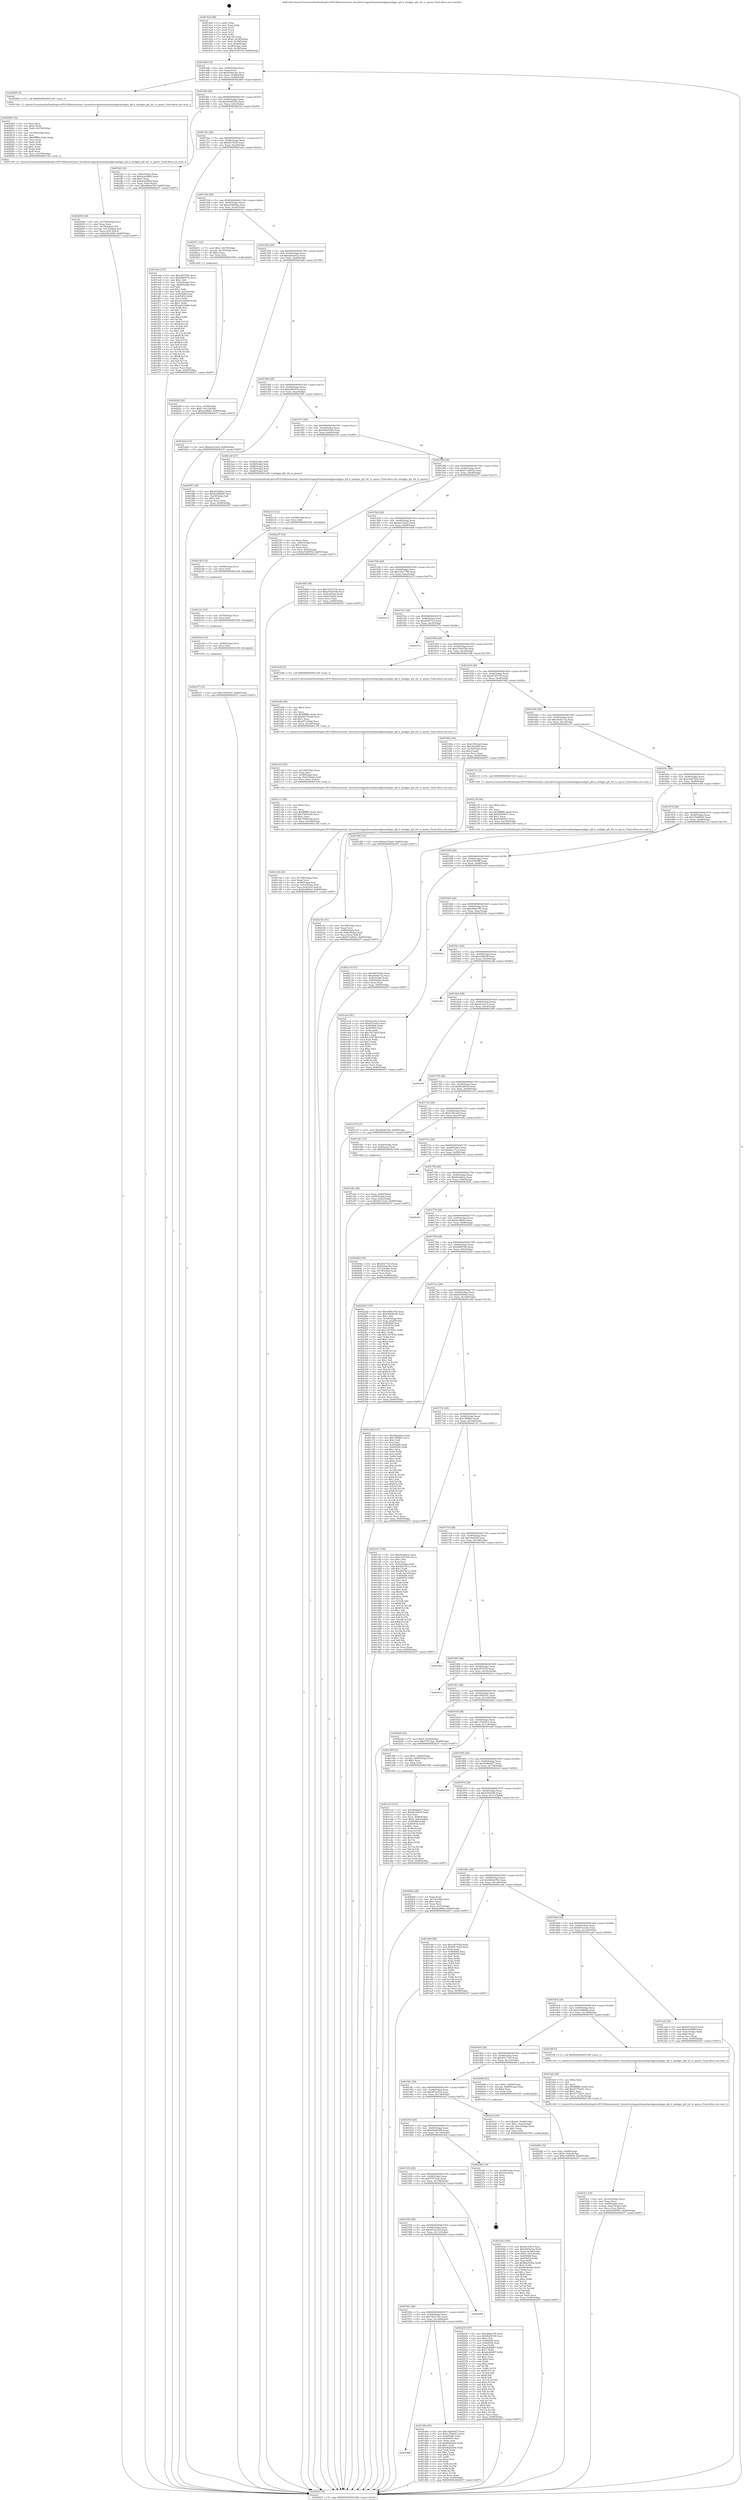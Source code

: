 digraph "0x4014a0" {
  label = "0x4014a0 (/mnt/c/Users/mathe/Desktop/tcc/POCII/binaries/extr_linuxdriversgpudrmamdamdgpuamdgpu_gfx.h_amdgpu_gfx_bit_to_queue_Final-ollvm.out::main(0))"
  labelloc = "t"
  node[shape=record]

  Entry [label="",width=0.3,height=0.3,shape=circle,fillcolor=black,style=filled]
  "0x4014d0" [label="{
     0x4014d0 [32]\l
     | [instrs]\l
     &nbsp;&nbsp;0x4014d0 \<+6\>: mov -0x90(%rbp),%eax\l
     &nbsp;&nbsp;0x4014d6 \<+2\>: mov %eax,%ecx\l
     &nbsp;&nbsp;0x4014d8 \<+6\>: sub $0x930aa3bc,%ecx\l
     &nbsp;&nbsp;0x4014de \<+6\>: mov %eax,-0x94(%rbp)\l
     &nbsp;&nbsp;0x4014e4 \<+6\>: mov %ecx,-0x98(%rbp)\l
     &nbsp;&nbsp;0x4014ea \<+6\>: je 0000000000402060 \<main+0xbc0\>\l
  }"]
  "0x402060" [label="{
     0x402060 [5]\l
     | [instrs]\l
     &nbsp;&nbsp;0x402060 \<+5\>: call 0000000000401160 \<next_i\>\l
     | [calls]\l
     &nbsp;&nbsp;0x401160 \{1\} (/mnt/c/Users/mathe/Desktop/tcc/POCII/binaries/extr_linuxdriversgpudrmamdamdgpuamdgpu_gfx.h_amdgpu_gfx_bit_to_queue_Final-ollvm.out::next_i)\l
  }"]
  "0x4014f0" [label="{
     0x4014f0 [28]\l
     | [instrs]\l
     &nbsp;&nbsp;0x4014f0 \<+5\>: jmp 00000000004014f5 \<main+0x55\>\l
     &nbsp;&nbsp;0x4014f5 \<+6\>: mov -0x94(%rbp),%eax\l
     &nbsp;&nbsp;0x4014fb \<+5\>: sub $0x9cb95552,%eax\l
     &nbsp;&nbsp;0x401500 \<+6\>: mov %eax,-0x9c(%rbp)\l
     &nbsp;&nbsp;0x401506 \<+6\>: je 0000000000401fef \<main+0xb4f\>\l
  }"]
  Exit [label="",width=0.3,height=0.3,shape=circle,fillcolor=black,style=filled,peripheries=2]
  "0x401fef" [label="{
     0x401fef [34]\l
     | [instrs]\l
     &nbsp;&nbsp;0x401fef \<+3\>: mov -0x6c(%rbp),%eax\l
     &nbsp;&nbsp;0x401ff2 \<+5\>: sub $0xde2e9b69,%eax\l
     &nbsp;&nbsp;0x401ff7 \<+3\>: add $0x1,%eax\l
     &nbsp;&nbsp;0x401ffa \<+5\>: add $0xde2e9b69,%eax\l
     &nbsp;&nbsp;0x401fff \<+3\>: mov %eax,-0x6c(%rbp)\l
     &nbsp;&nbsp;0x402002 \<+10\>: movl $0x49b4a784,-0x90(%rbp)\l
     &nbsp;&nbsp;0x40200c \<+5\>: jmp 0000000000402437 \<main+0xf97\>\l
  }"]
  "0x40150c" [label="{
     0x40150c [28]\l
     | [instrs]\l
     &nbsp;&nbsp;0x40150c \<+5\>: jmp 0000000000401511 \<main+0x71\>\l
     &nbsp;&nbsp;0x401511 \<+6\>: mov -0x94(%rbp),%eax\l
     &nbsp;&nbsp;0x401517 \<+5\>: sub $0x9f17fe45,%eax\l
     &nbsp;&nbsp;0x40151c \<+6\>: mov %eax,-0xa0(%rbp)\l
     &nbsp;&nbsp;0x401522 \<+6\>: je 0000000000401eda \<main+0xa3a\>\l
  }"]
  "0x4021f7" [label="{
     0x4021f7 [15]\l
     | [instrs]\l
     &nbsp;&nbsp;0x4021f7 \<+10\>: movl $0x1095f181,-0x90(%rbp)\l
     &nbsp;&nbsp;0x402201 \<+5\>: jmp 0000000000402437 \<main+0xf97\>\l
  }"]
  "0x401eda" [label="{
     0x401eda [167]\l
     | [instrs]\l
     &nbsp;&nbsp;0x401eda \<+5\>: mov $0xc85705d,%eax\l
     &nbsp;&nbsp;0x401edf \<+5\>: mov $0xb480f73e,%ecx\l
     &nbsp;&nbsp;0x401ee4 \<+2\>: mov $0x1,%dl\l
     &nbsp;&nbsp;0x401ee6 \<+3\>: mov -0x6c(%rbp),%esi\l
     &nbsp;&nbsp;0x401ee9 \<+3\>: cmp -0x60(%rbp),%esi\l
     &nbsp;&nbsp;0x401eec \<+4\>: setl %dil\l
     &nbsp;&nbsp;0x401ef0 \<+4\>: and $0x1,%dil\l
     &nbsp;&nbsp;0x401ef4 \<+4\>: mov %dil,-0x25(%rbp)\l
     &nbsp;&nbsp;0x401ef8 \<+7\>: mov 0x405068,%esi\l
     &nbsp;&nbsp;0x401eff \<+8\>: mov 0x405054,%r8d\l
     &nbsp;&nbsp;0x401f07 \<+3\>: mov %esi,%r9d\l
     &nbsp;&nbsp;0x401f0a \<+7\>: add $0xed120490,%r9d\l
     &nbsp;&nbsp;0x401f11 \<+4\>: sub $0x1,%r9d\l
     &nbsp;&nbsp;0x401f15 \<+7\>: sub $0xed120490,%r9d\l
     &nbsp;&nbsp;0x401f1c \<+4\>: imul %r9d,%esi\l
     &nbsp;&nbsp;0x401f20 \<+3\>: and $0x1,%esi\l
     &nbsp;&nbsp;0x401f23 \<+3\>: cmp $0x0,%esi\l
     &nbsp;&nbsp;0x401f26 \<+4\>: sete %dil\l
     &nbsp;&nbsp;0x401f2a \<+4\>: cmp $0xa,%r8d\l
     &nbsp;&nbsp;0x401f2e \<+4\>: setl %r10b\l
     &nbsp;&nbsp;0x401f32 \<+3\>: mov %dil,%r11b\l
     &nbsp;&nbsp;0x401f35 \<+4\>: xor $0xff,%r11b\l
     &nbsp;&nbsp;0x401f39 \<+3\>: mov %r10b,%bl\l
     &nbsp;&nbsp;0x401f3c \<+3\>: xor $0xff,%bl\l
     &nbsp;&nbsp;0x401f3f \<+3\>: xor $0x1,%dl\l
     &nbsp;&nbsp;0x401f42 \<+3\>: mov %r11b,%r14b\l
     &nbsp;&nbsp;0x401f45 \<+4\>: and $0xff,%r14b\l
     &nbsp;&nbsp;0x401f49 \<+3\>: and %dl,%dil\l
     &nbsp;&nbsp;0x401f4c \<+3\>: mov %bl,%r15b\l
     &nbsp;&nbsp;0x401f4f \<+4\>: and $0xff,%r15b\l
     &nbsp;&nbsp;0x401f53 \<+3\>: and %dl,%r10b\l
     &nbsp;&nbsp;0x401f56 \<+3\>: or %dil,%r14b\l
     &nbsp;&nbsp;0x401f59 \<+3\>: or %r10b,%r15b\l
     &nbsp;&nbsp;0x401f5c \<+3\>: xor %r15b,%r14b\l
     &nbsp;&nbsp;0x401f5f \<+3\>: or %bl,%r11b\l
     &nbsp;&nbsp;0x401f62 \<+4\>: xor $0xff,%r11b\l
     &nbsp;&nbsp;0x401f66 \<+3\>: or $0x1,%dl\l
     &nbsp;&nbsp;0x401f69 \<+3\>: and %dl,%r11b\l
     &nbsp;&nbsp;0x401f6c \<+3\>: or %r11b,%r14b\l
     &nbsp;&nbsp;0x401f6f \<+4\>: test $0x1,%r14b\l
     &nbsp;&nbsp;0x401f73 \<+3\>: cmovne %ecx,%eax\l
     &nbsp;&nbsp;0x401f76 \<+6\>: mov %eax,-0x90(%rbp)\l
     &nbsp;&nbsp;0x401f7c \<+5\>: jmp 0000000000402437 \<main+0xf97\>\l
  }"]
  "0x401528" [label="{
     0x401528 [28]\l
     | [instrs]\l
     &nbsp;&nbsp;0x401528 \<+5\>: jmp 000000000040152d \<main+0x8d\>\l
     &nbsp;&nbsp;0x40152d \<+6\>: mov -0x94(%rbp),%eax\l
     &nbsp;&nbsp;0x401533 \<+5\>: sub $0xa43848ea,%eax\l
     &nbsp;&nbsp;0x401538 \<+6\>: mov %eax,-0xa4(%rbp)\l
     &nbsp;&nbsp;0x40153e \<+6\>: je 0000000000402011 \<main+0xb71\>\l
  }"]
  "0x4021e8" [label="{
     0x4021e8 [15]\l
     | [instrs]\l
     &nbsp;&nbsp;0x4021e8 \<+7\>: mov -0x88(%rbp),%rcx\l
     &nbsp;&nbsp;0x4021ef \<+3\>: mov %rcx,%rdi\l
     &nbsp;&nbsp;0x4021f2 \<+5\>: call 0000000000401030 \<free@plt\>\l
     | [calls]\l
     &nbsp;&nbsp;0x401030 \{1\} (unknown)\l
  }"]
  "0x402011" [label="{
     0x402011 [23]\l
     | [instrs]\l
     &nbsp;&nbsp;0x402011 \<+7\>: movl $0x1,-0x70(%rbp)\l
     &nbsp;&nbsp;0x402018 \<+4\>: movslq -0x70(%rbp),%rax\l
     &nbsp;&nbsp;0x40201c \<+4\>: shl $0x2,%rax\l
     &nbsp;&nbsp;0x402020 \<+3\>: mov %rax,%rdi\l
     &nbsp;&nbsp;0x402023 \<+5\>: call 0000000000401050 \<malloc@plt\>\l
     | [calls]\l
     &nbsp;&nbsp;0x401050 \{1\} (unknown)\l
  }"]
  "0x401544" [label="{
     0x401544 [28]\l
     | [instrs]\l
     &nbsp;&nbsp;0x401544 \<+5\>: jmp 0000000000401549 \<main+0xa9\>\l
     &nbsp;&nbsp;0x401549 \<+6\>: mov -0x94(%rbp),%eax\l
     &nbsp;&nbsp;0x40154f \<+5\>: sub $0xab03a41a,%eax\l
     &nbsp;&nbsp;0x401554 \<+6\>: mov %eax,-0xa8(%rbp)\l
     &nbsp;&nbsp;0x40155a \<+6\>: je 0000000000401ba9 \<main+0x709\>\l
  }"]
  "0x4021dc" [label="{
     0x4021dc [12]\l
     | [instrs]\l
     &nbsp;&nbsp;0x4021dc \<+4\>: mov -0x78(%rbp),%rcx\l
     &nbsp;&nbsp;0x4021e0 \<+3\>: mov %rcx,%rdi\l
     &nbsp;&nbsp;0x4021e3 \<+5\>: call 0000000000401030 \<free@plt\>\l
     | [calls]\l
     &nbsp;&nbsp;0x401030 \{1\} (unknown)\l
  }"]
  "0x401ba9" [label="{
     0x401ba9 [15]\l
     | [instrs]\l
     &nbsp;&nbsp;0x401ba9 \<+10\>: movl $0xbe233ea5,-0x90(%rbp)\l
     &nbsp;&nbsp;0x401bb3 \<+5\>: jmp 0000000000402437 \<main+0xf97\>\l
  }"]
  "0x401560" [label="{
     0x401560 [28]\l
     | [instrs]\l
     &nbsp;&nbsp;0x401560 \<+5\>: jmp 0000000000401565 \<main+0xc5\>\l
     &nbsp;&nbsp;0x401565 \<+6\>: mov -0x94(%rbp),%eax\l
     &nbsp;&nbsp;0x40156b \<+5\>: sub $0xb480f73e,%eax\l
     &nbsp;&nbsp;0x401570 \<+6\>: mov %eax,-0xac(%rbp)\l
     &nbsp;&nbsp;0x401576 \<+6\>: je 0000000000401f81 \<main+0xae1\>\l
  }"]
  "0x4021d0" [label="{
     0x4021d0 [12]\l
     | [instrs]\l
     &nbsp;&nbsp;0x4021d0 \<+4\>: mov -0x68(%rbp),%rcx\l
     &nbsp;&nbsp;0x4021d4 \<+3\>: mov %rcx,%rdi\l
     &nbsp;&nbsp;0x4021d7 \<+5\>: call 0000000000401030 \<free@plt\>\l
     | [calls]\l
     &nbsp;&nbsp;0x401030 \{1\} (unknown)\l
  }"]
  "0x401f81" [label="{
     0x401f81 [30]\l
     | [instrs]\l
     &nbsp;&nbsp;0x401f81 \<+5\>: mov $0xa43848ea,%eax\l
     &nbsp;&nbsp;0x401f86 \<+5\>: mov $0x4c498446,%ecx\l
     &nbsp;&nbsp;0x401f8b \<+3\>: mov -0x25(%rbp),%dl\l
     &nbsp;&nbsp;0x401f8e \<+3\>: test $0x1,%dl\l
     &nbsp;&nbsp;0x401f91 \<+3\>: cmovne %ecx,%eax\l
     &nbsp;&nbsp;0x401f94 \<+6\>: mov %eax,-0x90(%rbp)\l
     &nbsp;&nbsp;0x401f9a \<+5\>: jmp 0000000000402437 \<main+0xf97\>\l
  }"]
  "0x40157c" [label="{
     0x40157c [28]\l
     | [instrs]\l
     &nbsp;&nbsp;0x40157c \<+5\>: jmp 0000000000401581 \<main+0xe1\>\l
     &nbsp;&nbsp;0x401581 \<+6\>: mov -0x94(%rbp),%eax\l
     &nbsp;&nbsp;0x401587 \<+5\>: sub $0xb6835e65,%eax\l
     &nbsp;&nbsp;0x40158c \<+6\>: mov %eax,-0xb0(%rbp)\l
     &nbsp;&nbsp;0x401592 \<+6\>: je 00000000004021a9 \<main+0xd09\>\l
  }"]
  "0x4021c4" [label="{
     0x4021c4 [12]\l
     | [instrs]\l
     &nbsp;&nbsp;0x4021c4 \<+4\>: mov -0x58(%rbp),%rcx\l
     &nbsp;&nbsp;0x4021c8 \<+3\>: mov %rcx,%rdi\l
     &nbsp;&nbsp;0x4021cb \<+5\>: call 0000000000401030 \<free@plt\>\l
     | [calls]\l
     &nbsp;&nbsp;0x401030 \{1\} (unknown)\l
  }"]
  "0x4021a9" [label="{
     0x4021a9 [27]\l
     | [instrs]\l
     &nbsp;&nbsp;0x4021a9 \<+4\>: mov -0x58(%rbp),%rdi\l
     &nbsp;&nbsp;0x4021ad \<+3\>: mov -0x48(%rbp),%esi\l
     &nbsp;&nbsp;0x4021b0 \<+4\>: mov -0x68(%rbp),%rdx\l
     &nbsp;&nbsp;0x4021b4 \<+4\>: mov -0x78(%rbp),%rcx\l
     &nbsp;&nbsp;0x4021b8 \<+7\>: mov -0x88(%rbp),%r8\l
     &nbsp;&nbsp;0x4021bf \<+5\>: call 0000000000401440 \<amdgpu_gfx_bit_to_queue\>\l
     | [calls]\l
     &nbsp;&nbsp;0x401440 \{1\} (/mnt/c/Users/mathe/Desktop/tcc/POCII/binaries/extr_linuxdriversgpudrmamdamdgpuamdgpu_gfx.h_amdgpu_gfx_bit_to_queue_Final-ollvm.out::amdgpu_gfx_bit_to_queue)\l
  }"]
  "0x401598" [label="{
     0x401598 [28]\l
     | [instrs]\l
     &nbsp;&nbsp;0x401598 \<+5\>: jmp 000000000040159d \<main+0xfd\>\l
     &nbsp;&nbsp;0x40159d \<+6\>: mov -0x94(%rbp),%eax\l
     &nbsp;&nbsp;0x4015a3 \<+5\>: sub $0xb712803e,%eax\l
     &nbsp;&nbsp;0x4015a8 \<+6\>: mov %eax,-0xb4(%rbp)\l
     &nbsp;&nbsp;0x4015ae \<+6\>: je 0000000000402187 \<main+0xce7\>\l
  }"]
  "0x40215e" [label="{
     0x40215e [41]\l
     | [instrs]\l
     &nbsp;&nbsp;0x40215e \<+6\>: mov -0x158(%rbp),%ecx\l
     &nbsp;&nbsp;0x402164 \<+3\>: imul %eax,%ecx\l
     &nbsp;&nbsp;0x402167 \<+7\>: mov -0x88(%rbp),%rsi\l
     &nbsp;&nbsp;0x40216e \<+7\>: movslq -0x8c(%rbp),%rdi\l
     &nbsp;&nbsp;0x402175 \<+3\>: mov %ecx,(%rsi,%rdi,4)\l
     &nbsp;&nbsp;0x402178 \<+10\>: movl $0xb712803e,-0x90(%rbp)\l
     &nbsp;&nbsp;0x402182 \<+5\>: jmp 0000000000402437 \<main+0xf97\>\l
  }"]
  "0x402187" [label="{
     0x402187 [34]\l
     | [instrs]\l
     &nbsp;&nbsp;0x402187 \<+2\>: xor %eax,%eax\l
     &nbsp;&nbsp;0x402189 \<+6\>: mov -0x8c(%rbp),%ecx\l
     &nbsp;&nbsp;0x40218f \<+3\>: sub $0x1,%eax\l
     &nbsp;&nbsp;0x402192 \<+2\>: sub %eax,%ecx\l
     &nbsp;&nbsp;0x402194 \<+6\>: mov %ecx,-0x8c(%rbp)\l
     &nbsp;&nbsp;0x40219a \<+10\>: movl $0xe7e69954,-0x90(%rbp)\l
     &nbsp;&nbsp;0x4021a4 \<+5\>: jmp 0000000000402437 \<main+0xf97\>\l
  }"]
  "0x4015b4" [label="{
     0x4015b4 [28]\l
     | [instrs]\l
     &nbsp;&nbsp;0x4015b4 \<+5\>: jmp 00000000004015b9 \<main+0x119\>\l
     &nbsp;&nbsp;0x4015b9 \<+6\>: mov -0x94(%rbp),%eax\l
     &nbsp;&nbsp;0x4015bf \<+5\>: sub $0xbe233ea5,%eax\l
     &nbsp;&nbsp;0x4015c4 \<+6\>: mov %eax,-0xb8(%rbp)\l
     &nbsp;&nbsp;0x4015ca \<+6\>: je 0000000000401bb8 \<main+0x718\>\l
  }"]
  "0x402136" [label="{
     0x402136 [40]\l
     | [instrs]\l
     &nbsp;&nbsp;0x402136 \<+5\>: mov $0x2,%ecx\l
     &nbsp;&nbsp;0x40213b \<+1\>: cltd\l
     &nbsp;&nbsp;0x40213c \<+2\>: idiv %ecx\l
     &nbsp;&nbsp;0x40213e \<+6\>: imul $0xfffffffe,%edx,%ecx\l
     &nbsp;&nbsp;0x402144 \<+6\>: add $0xf5290637,%ecx\l
     &nbsp;&nbsp;0x40214a \<+3\>: add $0x1,%ecx\l
     &nbsp;&nbsp;0x40214d \<+6\>: sub $0xf5290637,%ecx\l
     &nbsp;&nbsp;0x402153 \<+6\>: mov %ecx,-0x158(%rbp)\l
     &nbsp;&nbsp;0x402159 \<+5\>: call 0000000000401160 \<next_i\>\l
     | [calls]\l
     &nbsp;&nbsp;0x401160 \{1\} (/mnt/c/Users/mathe/Desktop/tcc/POCII/binaries/extr_linuxdriversgpudrmamdamdgpuamdgpu_gfx.h_amdgpu_gfx_bit_to_queue_Final-ollvm.out::next_i)\l
  }"]
  "0x401bb8" [label="{
     0x401bb8 [30]\l
     | [instrs]\l
     &nbsp;&nbsp;0x401bb8 \<+5\>: mov $0x745317dc,%eax\l
     &nbsp;&nbsp;0x401bbd \<+5\>: mov $0xd70a0166,%ecx\l
     &nbsp;&nbsp;0x401bc2 \<+3\>: mov -0x5c(%rbp),%edx\l
     &nbsp;&nbsp;0x401bc5 \<+3\>: cmp -0x4c(%rbp),%edx\l
     &nbsp;&nbsp;0x401bc8 \<+3\>: cmovl %ecx,%eax\l
     &nbsp;&nbsp;0x401bcb \<+6\>: mov %eax,-0x90(%rbp)\l
     &nbsp;&nbsp;0x401bd1 \<+5\>: jmp 0000000000402437 \<main+0xf97\>\l
  }"]
  "0x4015d0" [label="{
     0x4015d0 [28]\l
     | [instrs]\l
     &nbsp;&nbsp;0x4015d0 \<+5\>: jmp 00000000004015d5 \<main+0x135\>\l
     &nbsp;&nbsp;0x4015d5 \<+6\>: mov -0x94(%rbp),%eax\l
     &nbsp;&nbsp;0x4015db \<+5\>: sub $0xc24c7790,%eax\l
     &nbsp;&nbsp;0x4015e0 \<+6\>: mov %eax,-0xbc(%rbp)\l
     &nbsp;&nbsp;0x4015e6 \<+6\>: je 0000000000402215 \<main+0xd75\>\l
  }"]
  "0x4020f0" [label="{
     0x4020f0 [32]\l
     | [instrs]\l
     &nbsp;&nbsp;0x4020f0 \<+7\>: mov %rax,-0x88(%rbp)\l
     &nbsp;&nbsp;0x4020f7 \<+10\>: movl $0x0,-0x8c(%rbp)\l
     &nbsp;&nbsp;0x402101 \<+10\>: movl $0xe7e69954,-0x90(%rbp)\l
     &nbsp;&nbsp;0x40210b \<+5\>: jmp 0000000000402437 \<main+0xf97\>\l
  }"]
  "0x402215" [label="{
     0x402215\l
  }", style=dashed]
  "0x4015ec" [label="{
     0x4015ec [28]\l
     | [instrs]\l
     &nbsp;&nbsp;0x4015ec \<+5\>: jmp 00000000004015f1 \<main+0x151\>\l
     &nbsp;&nbsp;0x4015f1 \<+6\>: mov -0x94(%rbp),%eax\l
     &nbsp;&nbsp;0x4015f7 \<+5\>: sub $0xd29f73c3,%eax\l
     &nbsp;&nbsp;0x4015fc \<+6\>: mov %eax,-0xc0(%rbp)\l
     &nbsp;&nbsp;0x401602 \<+6\>: je 000000000040237e \<main+0xede\>\l
  }"]
  "0x402099" [label="{
     0x402099 [36]\l
     | [instrs]\l
     &nbsp;&nbsp;0x402099 \<+6\>: mov -0x154(%rbp),%ecx\l
     &nbsp;&nbsp;0x40209f \<+3\>: imul %eax,%ecx\l
     &nbsp;&nbsp;0x4020a2 \<+4\>: mov -0x78(%rbp),%r8\l
     &nbsp;&nbsp;0x4020a6 \<+4\>: movslq -0x7c(%rbp),%r9\l
     &nbsp;&nbsp;0x4020aa \<+4\>: mov %ecx,(%r8,%r9,4)\l
     &nbsp;&nbsp;0x4020ae \<+10\>: movl $0x43fc0209,-0x90(%rbp)\l
     &nbsp;&nbsp;0x4020b8 \<+5\>: jmp 0000000000402437 \<main+0xf97\>\l
  }"]
  "0x40237e" [label="{
     0x40237e\l
  }", style=dashed]
  "0x401608" [label="{
     0x401608 [28]\l
     | [instrs]\l
     &nbsp;&nbsp;0x401608 \<+5\>: jmp 000000000040160d \<main+0x16d\>\l
     &nbsp;&nbsp;0x40160d \<+6\>: mov -0x94(%rbp),%eax\l
     &nbsp;&nbsp;0x401613 \<+5\>: sub $0xd70a0166,%eax\l
     &nbsp;&nbsp;0x401618 \<+6\>: mov %eax,-0xc4(%rbp)\l
     &nbsp;&nbsp;0x40161e \<+6\>: je 0000000000401bd6 \<main+0x736\>\l
  }"]
  "0x402065" [label="{
     0x402065 [52]\l
     | [instrs]\l
     &nbsp;&nbsp;0x402065 \<+2\>: xor %ecx,%ecx\l
     &nbsp;&nbsp;0x402067 \<+5\>: mov $0x2,%edx\l
     &nbsp;&nbsp;0x40206c \<+6\>: mov %edx,-0x150(%rbp)\l
     &nbsp;&nbsp;0x402072 \<+1\>: cltd\l
     &nbsp;&nbsp;0x402073 \<+6\>: mov -0x150(%rbp),%esi\l
     &nbsp;&nbsp;0x402079 \<+2\>: idiv %esi\l
     &nbsp;&nbsp;0x40207b \<+6\>: imul $0xfffffffe,%edx,%edx\l
     &nbsp;&nbsp;0x402081 \<+2\>: mov %ecx,%edi\l
     &nbsp;&nbsp;0x402083 \<+2\>: sub %edx,%edi\l
     &nbsp;&nbsp;0x402085 \<+2\>: mov %ecx,%edx\l
     &nbsp;&nbsp;0x402087 \<+3\>: sub $0x1,%edx\l
     &nbsp;&nbsp;0x40208a \<+2\>: add %edx,%edi\l
     &nbsp;&nbsp;0x40208c \<+2\>: sub %edi,%ecx\l
     &nbsp;&nbsp;0x40208e \<+6\>: mov %ecx,-0x154(%rbp)\l
     &nbsp;&nbsp;0x402094 \<+5\>: call 0000000000401160 \<next_i\>\l
     | [calls]\l
     &nbsp;&nbsp;0x401160 \{1\} (/mnt/c/Users/mathe/Desktop/tcc/POCII/binaries/extr_linuxdriversgpudrmamdamdgpuamdgpu_gfx.h_amdgpu_gfx_bit_to_queue_Final-ollvm.out::next_i)\l
  }"]
  "0x401bd6" [label="{
     0x401bd6 [5]\l
     | [instrs]\l
     &nbsp;&nbsp;0x401bd6 \<+5\>: call 0000000000401160 \<next_i\>\l
     | [calls]\l
     &nbsp;&nbsp;0x401160 \{1\} (/mnt/c/Users/mathe/Desktop/tcc/POCII/binaries/extr_linuxdriversgpudrmamdamdgpuamdgpu_gfx.h_amdgpu_gfx_bit_to_queue_Final-ollvm.out::next_i)\l
  }"]
  "0x401624" [label="{
     0x401624 [28]\l
     | [instrs]\l
     &nbsp;&nbsp;0x401624 \<+5\>: jmp 0000000000401629 \<main+0x189\>\l
     &nbsp;&nbsp;0x401629 \<+6\>: mov -0x94(%rbp),%eax\l
     &nbsp;&nbsp;0x40162f \<+5\>: sub $0xd7c87e70,%eax\l
     &nbsp;&nbsp;0x401634 \<+6\>: mov %eax,-0xc8(%rbp)\l
     &nbsp;&nbsp;0x40163a \<+6\>: je 0000000000401992 \<main+0x4f2\>\l
  }"]
  "0x402028" [label="{
     0x402028 [26]\l
     | [instrs]\l
     &nbsp;&nbsp;0x402028 \<+4\>: mov %rax,-0x78(%rbp)\l
     &nbsp;&nbsp;0x40202c \<+7\>: movl $0x0,-0x7c(%rbp)\l
     &nbsp;&nbsp;0x402033 \<+10\>: movl $0xfacf8b6e,-0x90(%rbp)\l
     &nbsp;&nbsp;0x40203d \<+5\>: jmp 0000000000402437 \<main+0xf97\>\l
  }"]
  "0x401992" [label="{
     0x401992 [30]\l
     | [instrs]\l
     &nbsp;&nbsp;0x401992 \<+5\>: mov $0xf1581da8,%eax\l
     &nbsp;&nbsp;0x401997 \<+5\>: mov $0x34a45f4,%ecx\l
     &nbsp;&nbsp;0x40199c \<+3\>: mov -0x30(%rbp),%edx\l
     &nbsp;&nbsp;0x40199f \<+3\>: cmp $0x2,%edx\l
     &nbsp;&nbsp;0x4019a2 \<+3\>: cmovne %ecx,%eax\l
     &nbsp;&nbsp;0x4019a5 \<+6\>: mov %eax,-0x90(%rbp)\l
     &nbsp;&nbsp;0x4019ab \<+5\>: jmp 0000000000402437 \<main+0xf97\>\l
  }"]
  "0x401640" [label="{
     0x401640 [28]\l
     | [instrs]\l
     &nbsp;&nbsp;0x401640 \<+5\>: jmp 0000000000401645 \<main+0x1a5\>\l
     &nbsp;&nbsp;0x401645 \<+6\>: mov -0x94(%rbp),%eax\l
     &nbsp;&nbsp;0x40164b \<+5\>: sub $0xe0e62132,%eax\l
     &nbsp;&nbsp;0x401650 \<+6\>: mov %eax,-0xcc(%rbp)\l
     &nbsp;&nbsp;0x401656 \<+6\>: je 0000000000402131 \<main+0xc91\>\l
  }"]
  "0x402437" [label="{
     0x402437 [5]\l
     | [instrs]\l
     &nbsp;&nbsp;0x402437 \<+5\>: jmp 00000000004014d0 \<main+0x30\>\l
  }"]
  "0x4014a0" [label="{
     0x4014a0 [48]\l
     | [instrs]\l
     &nbsp;&nbsp;0x4014a0 \<+1\>: push %rbp\l
     &nbsp;&nbsp;0x4014a1 \<+3\>: mov %rsp,%rbp\l
     &nbsp;&nbsp;0x4014a4 \<+2\>: push %r15\l
     &nbsp;&nbsp;0x4014a6 \<+2\>: push %r14\l
     &nbsp;&nbsp;0x4014a8 \<+2\>: push %r12\l
     &nbsp;&nbsp;0x4014aa \<+1\>: push %rbx\l
     &nbsp;&nbsp;0x4014ab \<+7\>: sub $0x140,%rsp\l
     &nbsp;&nbsp;0x4014b2 \<+7\>: movl $0x0,-0x34(%rbp)\l
     &nbsp;&nbsp;0x4014b9 \<+3\>: mov %edi,-0x38(%rbp)\l
     &nbsp;&nbsp;0x4014bc \<+4\>: mov %rsi,-0x40(%rbp)\l
     &nbsp;&nbsp;0x4014c0 \<+3\>: mov -0x38(%rbp),%edi\l
     &nbsp;&nbsp;0x4014c3 \<+3\>: mov %edi,-0x30(%rbp)\l
     &nbsp;&nbsp;0x4014c6 \<+10\>: movl $0xd7c87e70,-0x90(%rbp)\l
  }"]
  "0x401fcc" [label="{
     0x401fcc [35]\l
     | [instrs]\l
     &nbsp;&nbsp;0x401fcc \<+6\>: mov -0x14c(%rbp),%ecx\l
     &nbsp;&nbsp;0x401fd2 \<+3\>: imul %eax,%ecx\l
     &nbsp;&nbsp;0x401fd5 \<+4\>: mov -0x68(%rbp),%rsi\l
     &nbsp;&nbsp;0x401fd9 \<+4\>: movslq -0x6c(%rbp),%rdi\l
     &nbsp;&nbsp;0x401fdd \<+3\>: mov %ecx,(%rsi,%rdi,4)\l
     &nbsp;&nbsp;0x401fe0 \<+10\>: movl $0x9cb95552,-0x90(%rbp)\l
     &nbsp;&nbsp;0x401fea \<+5\>: jmp 0000000000402437 \<main+0xf97\>\l
  }"]
  "0x402131" [label="{
     0x402131 [5]\l
     | [instrs]\l
     &nbsp;&nbsp;0x402131 \<+5\>: call 0000000000401160 \<next_i\>\l
     | [calls]\l
     &nbsp;&nbsp;0x401160 \{1\} (/mnt/c/Users/mathe/Desktop/tcc/POCII/binaries/extr_linuxdriversgpudrmamdamdgpuamdgpu_gfx.h_amdgpu_gfx_bit_to_queue_Final-ollvm.out::next_i)\l
  }"]
  "0x40165c" [label="{
     0x40165c [28]\l
     | [instrs]\l
     &nbsp;&nbsp;0x40165c \<+5\>: jmp 0000000000401661 \<main+0x1c1\>\l
     &nbsp;&nbsp;0x401661 \<+6\>: mov -0x94(%rbp),%eax\l
     &nbsp;&nbsp;0x401667 \<+5\>: sub $0xe3e67d34,%eax\l
     &nbsp;&nbsp;0x40166c \<+6\>: mov %eax,-0xd0(%rbp)\l
     &nbsp;&nbsp;0x401672 \<+6\>: je 0000000000401d8f \<main+0x8ef\>\l
  }"]
  "0x401fa4" [label="{
     0x401fa4 [40]\l
     | [instrs]\l
     &nbsp;&nbsp;0x401fa4 \<+5\>: mov $0x2,%ecx\l
     &nbsp;&nbsp;0x401fa9 \<+1\>: cltd\l
     &nbsp;&nbsp;0x401faa \<+2\>: idiv %ecx\l
     &nbsp;&nbsp;0x401fac \<+6\>: imul $0xfffffffe,%edx,%ecx\l
     &nbsp;&nbsp;0x401fb2 \<+6\>: add $0xb7776e91,%ecx\l
     &nbsp;&nbsp;0x401fb8 \<+3\>: add $0x1,%ecx\l
     &nbsp;&nbsp;0x401fbb \<+6\>: sub $0xb7776e91,%ecx\l
     &nbsp;&nbsp;0x401fc1 \<+6\>: mov %ecx,-0x14c(%rbp)\l
     &nbsp;&nbsp;0x401fc7 \<+5\>: call 0000000000401160 \<next_i\>\l
     | [calls]\l
     &nbsp;&nbsp;0x401160 \{1\} (/mnt/c/Users/mathe/Desktop/tcc/POCII/binaries/extr_linuxdriversgpudrmamdamdgpuamdgpu_gfx.h_amdgpu_gfx_bit_to_queue_Final-ollvm.out::next_i)\l
  }"]
  "0x401d8f" [label="{
     0x401d8f [15]\l
     | [instrs]\l
     &nbsp;&nbsp;0x401d8f \<+10\>: movl $0xbe233ea5,-0x90(%rbp)\l
     &nbsp;&nbsp;0x401d99 \<+5\>: jmp 0000000000402437 \<main+0xf97\>\l
  }"]
  "0x401678" [label="{
     0x401678 [28]\l
     | [instrs]\l
     &nbsp;&nbsp;0x401678 \<+5\>: jmp 000000000040167d \<main+0x1dd\>\l
     &nbsp;&nbsp;0x40167d \<+6\>: mov -0x94(%rbp),%eax\l
     &nbsp;&nbsp;0x401683 \<+5\>: sub $0xe7e69954,%eax\l
     &nbsp;&nbsp;0x401688 \<+6\>: mov %eax,-0xd4(%rbp)\l
     &nbsp;&nbsp;0x40168e \<+6\>: je 0000000000402110 \<main+0xc70\>\l
  }"]
  "0x401e10" [label="{
     0x401e10 [101]\l
     | [instrs]\l
     &nbsp;&nbsp;0x401e10 \<+5\>: mov $0x3bdb0627,%ecx\l
     &nbsp;&nbsp;0x401e15 \<+5\>: mov $0xf0cd96e9,%edx\l
     &nbsp;&nbsp;0x401e1a \<+2\>: xor %esi,%esi\l
     &nbsp;&nbsp;0x401e1c \<+4\>: mov %rax,-0x68(%rbp)\l
     &nbsp;&nbsp;0x401e20 \<+7\>: movl $0x0,-0x6c(%rbp)\l
     &nbsp;&nbsp;0x401e27 \<+8\>: mov 0x405068,%r8d\l
     &nbsp;&nbsp;0x401e2f \<+8\>: mov 0x405054,%r9d\l
     &nbsp;&nbsp;0x401e37 \<+3\>: sub $0x1,%esi\l
     &nbsp;&nbsp;0x401e3a \<+3\>: mov %r8d,%r10d\l
     &nbsp;&nbsp;0x401e3d \<+3\>: add %esi,%r10d\l
     &nbsp;&nbsp;0x401e40 \<+4\>: imul %r10d,%r8d\l
     &nbsp;&nbsp;0x401e44 \<+4\>: and $0x1,%r8d\l
     &nbsp;&nbsp;0x401e48 \<+4\>: cmp $0x0,%r8d\l
     &nbsp;&nbsp;0x401e4c \<+4\>: sete %r11b\l
     &nbsp;&nbsp;0x401e50 \<+4\>: cmp $0xa,%r9d\l
     &nbsp;&nbsp;0x401e54 \<+3\>: setl %bl\l
     &nbsp;&nbsp;0x401e57 \<+3\>: mov %r11b,%r14b\l
     &nbsp;&nbsp;0x401e5a \<+3\>: and %bl,%r14b\l
     &nbsp;&nbsp;0x401e5d \<+3\>: xor %bl,%r11b\l
     &nbsp;&nbsp;0x401e60 \<+3\>: or %r11b,%r14b\l
     &nbsp;&nbsp;0x401e63 \<+4\>: test $0x1,%r14b\l
     &nbsp;&nbsp;0x401e67 \<+3\>: cmovne %edx,%ecx\l
     &nbsp;&nbsp;0x401e6a \<+6\>: mov %ecx,-0x90(%rbp)\l
     &nbsp;&nbsp;0x401e70 \<+5\>: jmp 0000000000402437 \<main+0xf97\>\l
  }"]
  "0x402110" [label="{
     0x402110 [33]\l
     | [instrs]\l
     &nbsp;&nbsp;0x402110 \<+5\>: mov $0xb6835e65,%eax\l
     &nbsp;&nbsp;0x402115 \<+5\>: mov $0xe0e62132,%ecx\l
     &nbsp;&nbsp;0x40211a \<+6\>: mov -0x8c(%rbp),%edx\l
     &nbsp;&nbsp;0x402120 \<+3\>: cmp -0x80(%rbp),%edx\l
     &nbsp;&nbsp;0x402123 \<+3\>: cmovl %ecx,%eax\l
     &nbsp;&nbsp;0x402126 \<+6\>: mov %eax,-0x90(%rbp)\l
     &nbsp;&nbsp;0x40212c \<+5\>: jmp 0000000000402437 \<main+0xf97\>\l
  }"]
  "0x401694" [label="{
     0x401694 [28]\l
     | [instrs]\l
     &nbsp;&nbsp;0x401694 \<+5\>: jmp 0000000000401699 \<main+0x1f9\>\l
     &nbsp;&nbsp;0x401699 \<+6\>: mov -0x94(%rbp),%eax\l
     &nbsp;&nbsp;0x40169f \<+5\>: sub $0xe93d5ff9,%eax\l
     &nbsp;&nbsp;0x4016a4 \<+6\>: mov %eax,-0xd8(%rbp)\l
     &nbsp;&nbsp;0x4016aa \<+6\>: je 0000000000401ac4 \<main+0x624\>\l
  }"]
  "0x401988" [label="{
     0x401988\l
  }", style=dashed]
  "0x401ac4" [label="{
     0x401ac4 [91]\l
     | [instrs]\l
     &nbsp;&nbsp;0x401ac4 \<+5\>: mov $0xefc3c6c3,%eax\l
     &nbsp;&nbsp;0x401ac9 \<+5\>: mov $0x4f7dcd1d,%ecx\l
     &nbsp;&nbsp;0x401ace \<+7\>: mov 0x405068,%edx\l
     &nbsp;&nbsp;0x401ad5 \<+7\>: mov 0x405054,%esi\l
     &nbsp;&nbsp;0x401adc \<+2\>: mov %edx,%edi\l
     &nbsp;&nbsp;0x401ade \<+6\>: sub $0x1957483f,%edi\l
     &nbsp;&nbsp;0x401ae4 \<+3\>: sub $0x1,%edi\l
     &nbsp;&nbsp;0x401ae7 \<+6\>: add $0x1957483f,%edi\l
     &nbsp;&nbsp;0x401aed \<+3\>: imul %edi,%edx\l
     &nbsp;&nbsp;0x401af0 \<+3\>: and $0x1,%edx\l
     &nbsp;&nbsp;0x401af3 \<+3\>: cmp $0x0,%edx\l
     &nbsp;&nbsp;0x401af6 \<+4\>: sete %r8b\l
     &nbsp;&nbsp;0x401afa \<+3\>: cmp $0xa,%esi\l
     &nbsp;&nbsp;0x401afd \<+4\>: setl %r9b\l
     &nbsp;&nbsp;0x401b01 \<+3\>: mov %r8b,%r10b\l
     &nbsp;&nbsp;0x401b04 \<+3\>: and %r9b,%r10b\l
     &nbsp;&nbsp;0x401b07 \<+3\>: xor %r9b,%r8b\l
     &nbsp;&nbsp;0x401b0a \<+3\>: or %r8b,%r10b\l
     &nbsp;&nbsp;0x401b0d \<+4\>: test $0x1,%r10b\l
     &nbsp;&nbsp;0x401b11 \<+3\>: cmovne %ecx,%eax\l
     &nbsp;&nbsp;0x401b14 \<+6\>: mov %eax,-0x90(%rbp)\l
     &nbsp;&nbsp;0x401b1a \<+5\>: jmp 0000000000402437 \<main+0xf97\>\l
  }"]
  "0x4016b0" [label="{
     0x4016b0 [28]\l
     | [instrs]\l
     &nbsp;&nbsp;0x4016b0 \<+5\>: jmp 00000000004016b5 \<main+0x215\>\l
     &nbsp;&nbsp;0x4016b5 \<+6\>: mov -0x94(%rbp),%eax\l
     &nbsp;&nbsp;0x4016bb \<+5\>: sub $0xe9b6e7f0,%eax\l
     &nbsp;&nbsp;0x4016c0 \<+6\>: mov %eax,-0xdc(%rbp)\l
     &nbsp;&nbsp;0x4016c6 \<+6\>: je 000000000040242d \<main+0xf8d\>\l
  }"]
  "0x401d9e" [label="{
     0x401d9e [91]\l
     | [instrs]\l
     &nbsp;&nbsp;0x401d9e \<+5\>: mov $0x3bdb0627,%eax\l
     &nbsp;&nbsp;0x401da3 \<+5\>: mov $0x1359d912,%ecx\l
     &nbsp;&nbsp;0x401da8 \<+7\>: mov 0x405068,%edx\l
     &nbsp;&nbsp;0x401daf \<+7\>: mov 0x405054,%esi\l
     &nbsp;&nbsp;0x401db6 \<+2\>: mov %edx,%edi\l
     &nbsp;&nbsp;0x401db8 \<+6\>: sub $0x862fa46e,%edi\l
     &nbsp;&nbsp;0x401dbe \<+3\>: sub $0x1,%edi\l
     &nbsp;&nbsp;0x401dc1 \<+6\>: add $0x862fa46e,%edi\l
     &nbsp;&nbsp;0x401dc7 \<+3\>: imul %edi,%edx\l
     &nbsp;&nbsp;0x401dca \<+3\>: and $0x1,%edx\l
     &nbsp;&nbsp;0x401dcd \<+3\>: cmp $0x0,%edx\l
     &nbsp;&nbsp;0x401dd0 \<+4\>: sete %r8b\l
     &nbsp;&nbsp;0x401dd4 \<+3\>: cmp $0xa,%esi\l
     &nbsp;&nbsp;0x401dd7 \<+4\>: setl %r9b\l
     &nbsp;&nbsp;0x401ddb \<+3\>: mov %r8b,%r10b\l
     &nbsp;&nbsp;0x401dde \<+3\>: and %r9b,%r10b\l
     &nbsp;&nbsp;0x401de1 \<+3\>: xor %r9b,%r8b\l
     &nbsp;&nbsp;0x401de4 \<+3\>: or %r8b,%r10b\l
     &nbsp;&nbsp;0x401de7 \<+4\>: test $0x1,%r10b\l
     &nbsp;&nbsp;0x401deb \<+3\>: cmovne %ecx,%eax\l
     &nbsp;&nbsp;0x401dee \<+6\>: mov %eax,-0x90(%rbp)\l
     &nbsp;&nbsp;0x401df4 \<+5\>: jmp 0000000000402437 \<main+0xf97\>\l
  }"]
  "0x40242d" [label="{
     0x40242d\l
  }", style=dashed]
  "0x4016cc" [label="{
     0x4016cc [28]\l
     | [instrs]\l
     &nbsp;&nbsp;0x4016cc \<+5\>: jmp 00000000004016d1 \<main+0x231\>\l
     &nbsp;&nbsp;0x4016d1 \<+6\>: mov -0x94(%rbp),%eax\l
     &nbsp;&nbsp;0x4016d7 \<+5\>: sub $0xedff229f,%eax\l
     &nbsp;&nbsp;0x4016dc \<+6\>: mov %eax,-0xe0(%rbp)\l
     &nbsp;&nbsp;0x4016e2 \<+6\>: je 0000000000401a0b \<main+0x56b\>\l
  }"]
  "0x40196c" [label="{
     0x40196c [28]\l
     | [instrs]\l
     &nbsp;&nbsp;0x40196c \<+5\>: jmp 0000000000401971 \<main+0x4d1\>\l
     &nbsp;&nbsp;0x401971 \<+6\>: mov -0x94(%rbp),%eax\l
     &nbsp;&nbsp;0x401977 \<+5\>: sub $0x745317dc,%eax\l
     &nbsp;&nbsp;0x40197c \<+6\>: mov %eax,-0x140(%rbp)\l
     &nbsp;&nbsp;0x401982 \<+6\>: je 0000000000401d9e \<main+0x8fe\>\l
  }"]
  "0x401a0b" [label="{
     0x401a0b\l
  }", style=dashed]
  "0x4016e8" [label="{
     0x4016e8 [28]\l
     | [instrs]\l
     &nbsp;&nbsp;0x4016e8 \<+5\>: jmp 00000000004016ed \<main+0x24d\>\l
     &nbsp;&nbsp;0x4016ed \<+6\>: mov -0x94(%rbp),%eax\l
     &nbsp;&nbsp;0x4016f3 \<+5\>: sub $0xefc3c6c3,%eax\l
     &nbsp;&nbsp;0x4016f8 \<+6\>: mov %eax,-0xe4(%rbp)\l
     &nbsp;&nbsp;0x4016fe \<+6\>: je 0000000000402399 \<main+0xef9\>\l
  }"]
  "0x402206" [label="{
     0x402206\l
  }", style=dashed]
  "0x402399" [label="{
     0x402399\l
  }", style=dashed]
  "0x401704" [label="{
     0x401704 [28]\l
     | [instrs]\l
     &nbsp;&nbsp;0x401704 \<+5\>: jmp 0000000000401709 \<main+0x269\>\l
     &nbsp;&nbsp;0x401709 \<+6\>: mov -0x94(%rbp),%eax\l
     &nbsp;&nbsp;0x40170f \<+5\>: sub $0xf0cd96e9,%eax\l
     &nbsp;&nbsp;0x401714 \<+6\>: mov %eax,-0xe8(%rbp)\l
     &nbsp;&nbsp;0x40171a \<+6\>: je 0000000000401e75 \<main+0x9d5\>\l
  }"]
  "0x401950" [label="{
     0x401950 [28]\l
     | [instrs]\l
     &nbsp;&nbsp;0x401950 \<+5\>: jmp 0000000000401955 \<main+0x4b5\>\l
     &nbsp;&nbsp;0x401955 \<+6\>: mov -0x94(%rbp),%eax\l
     &nbsp;&nbsp;0x40195b \<+5\>: sub $0x607a0124,%eax\l
     &nbsp;&nbsp;0x401960 \<+6\>: mov %eax,-0x13c(%rbp)\l
     &nbsp;&nbsp;0x401966 \<+6\>: je 0000000000402206 \<main+0xd66\>\l
  }"]
  "0x401e75" [label="{
     0x401e75 [15]\l
     | [instrs]\l
     &nbsp;&nbsp;0x401e75 \<+10\>: movl $0x49b4a784,-0x90(%rbp)\l
     &nbsp;&nbsp;0x401e7f \<+5\>: jmp 0000000000402437 \<main+0xf97\>\l
  }"]
  "0x401720" [label="{
     0x401720 [28]\l
     | [instrs]\l
     &nbsp;&nbsp;0x401720 \<+5\>: jmp 0000000000401725 \<main+0x285\>\l
     &nbsp;&nbsp;0x401725 \<+6\>: mov -0x94(%rbp),%eax\l
     &nbsp;&nbsp;0x40172b \<+5\>: sub $0xf1581da8,%eax\l
     &nbsp;&nbsp;0x401730 \<+6\>: mov %eax,-0xec(%rbp)\l
     &nbsp;&nbsp;0x401736 \<+6\>: je 0000000000401a81 \<main+0x5e1\>\l
  }"]
  "0x40223f" [label="{
     0x40223f [147]\l
     | [instrs]\l
     &nbsp;&nbsp;0x40223f \<+5\>: mov $0xe9b6e7f0,%eax\l
     &nbsp;&nbsp;0x402244 \<+5\>: mov $0xfbdf47d8,%ecx\l
     &nbsp;&nbsp;0x402249 \<+2\>: mov $0x1,%dl\l
     &nbsp;&nbsp;0x40224b \<+7\>: mov 0x405068,%esi\l
     &nbsp;&nbsp;0x402252 \<+7\>: mov 0x405054,%edi\l
     &nbsp;&nbsp;0x402259 \<+3\>: mov %esi,%r8d\l
     &nbsp;&nbsp;0x40225c \<+7\>: add $0xabd2bf07,%r8d\l
     &nbsp;&nbsp;0x402263 \<+4\>: sub $0x1,%r8d\l
     &nbsp;&nbsp;0x402267 \<+7\>: sub $0xabd2bf07,%r8d\l
     &nbsp;&nbsp;0x40226e \<+4\>: imul %r8d,%esi\l
     &nbsp;&nbsp;0x402272 \<+3\>: and $0x1,%esi\l
     &nbsp;&nbsp;0x402275 \<+3\>: cmp $0x0,%esi\l
     &nbsp;&nbsp;0x402278 \<+4\>: sete %r9b\l
     &nbsp;&nbsp;0x40227c \<+3\>: cmp $0xa,%edi\l
     &nbsp;&nbsp;0x40227f \<+4\>: setl %r10b\l
     &nbsp;&nbsp;0x402283 \<+3\>: mov %r9b,%r11b\l
     &nbsp;&nbsp;0x402286 \<+4\>: xor $0xff,%r11b\l
     &nbsp;&nbsp;0x40228a \<+3\>: mov %r10b,%bl\l
     &nbsp;&nbsp;0x40228d \<+3\>: xor $0xff,%bl\l
     &nbsp;&nbsp;0x402290 \<+3\>: xor $0x0,%dl\l
     &nbsp;&nbsp;0x402293 \<+3\>: mov %r11b,%r14b\l
     &nbsp;&nbsp;0x402296 \<+4\>: and $0x0,%r14b\l
     &nbsp;&nbsp;0x40229a \<+3\>: and %dl,%r9b\l
     &nbsp;&nbsp;0x40229d \<+3\>: mov %bl,%r15b\l
     &nbsp;&nbsp;0x4022a0 \<+4\>: and $0x0,%r15b\l
     &nbsp;&nbsp;0x4022a4 \<+3\>: and %dl,%r10b\l
     &nbsp;&nbsp;0x4022a7 \<+3\>: or %r9b,%r14b\l
     &nbsp;&nbsp;0x4022aa \<+3\>: or %r10b,%r15b\l
     &nbsp;&nbsp;0x4022ad \<+3\>: xor %r15b,%r14b\l
     &nbsp;&nbsp;0x4022b0 \<+3\>: or %bl,%r11b\l
     &nbsp;&nbsp;0x4022b3 \<+4\>: xor $0xff,%r11b\l
     &nbsp;&nbsp;0x4022b7 \<+3\>: or $0x0,%dl\l
     &nbsp;&nbsp;0x4022ba \<+3\>: and %dl,%r11b\l
     &nbsp;&nbsp;0x4022bd \<+3\>: or %r11b,%r14b\l
     &nbsp;&nbsp;0x4022c0 \<+4\>: test $0x1,%r14b\l
     &nbsp;&nbsp;0x4022c4 \<+3\>: cmovne %ecx,%eax\l
     &nbsp;&nbsp;0x4022c7 \<+6\>: mov %eax,-0x90(%rbp)\l
     &nbsp;&nbsp;0x4022cd \<+5\>: jmp 0000000000402437 \<main+0xf97\>\l
  }"]
  "0x401a81" [label="{
     0x401a81 [13]\l
     | [instrs]\l
     &nbsp;&nbsp;0x401a81 \<+4\>: mov -0x40(%rbp),%rax\l
     &nbsp;&nbsp;0x401a85 \<+4\>: mov 0x8(%rax),%rdi\l
     &nbsp;&nbsp;0x401a89 \<+5\>: call 0000000000401060 \<atoi@plt\>\l
     | [calls]\l
     &nbsp;&nbsp;0x401060 \{1\} (unknown)\l
  }"]
  "0x40173c" [label="{
     0x40173c [28]\l
     | [instrs]\l
     &nbsp;&nbsp;0x40173c \<+5\>: jmp 0000000000401741 \<main+0x2a1\>\l
     &nbsp;&nbsp;0x401741 \<+6\>: mov -0x94(%rbp),%eax\l
     &nbsp;&nbsp;0x401747 \<+5\>: sub $0xf2ec71ca,%eax\l
     &nbsp;&nbsp;0x40174c \<+6\>: mov %eax,-0xf0(%rbp)\l
     &nbsp;&nbsp;0x401752 \<+6\>: je 0000000000401a72 \<main+0x5d2\>\l
  }"]
  "0x401a8e" [label="{
     0x401a8e [24]\l
     | [instrs]\l
     &nbsp;&nbsp;0x401a8e \<+3\>: mov %eax,-0x44(%rbp)\l
     &nbsp;&nbsp;0x401a91 \<+3\>: mov -0x44(%rbp),%eax\l
     &nbsp;&nbsp;0x401a94 \<+3\>: mov %eax,-0x2c(%rbp)\l
     &nbsp;&nbsp;0x401a97 \<+10\>: movl $0x4b7e1ecb,-0x90(%rbp)\l
     &nbsp;&nbsp;0x401aa1 \<+5\>: jmp 0000000000402437 \<main+0xf97\>\l
  }"]
  "0x401934" [label="{
     0x401934 [28]\l
     | [instrs]\l
     &nbsp;&nbsp;0x401934 \<+5\>: jmp 0000000000401939 \<main+0x499\>\l
     &nbsp;&nbsp;0x401939 \<+6\>: mov -0x94(%rbp),%eax\l
     &nbsp;&nbsp;0x40193f \<+5\>: sub $0x57f7142e,%eax\l
     &nbsp;&nbsp;0x401944 \<+6\>: mov %eax,-0x138(%rbp)\l
     &nbsp;&nbsp;0x40194a \<+6\>: je 000000000040223f \<main+0xd9f\>\l
  }"]
  "0x401a72" [label="{
     0x401a72\l
  }", style=dashed]
  "0x401758" [label="{
     0x401758 [28]\l
     | [instrs]\l
     &nbsp;&nbsp;0x401758 \<+5\>: jmp 000000000040175d \<main+0x2bd\>\l
     &nbsp;&nbsp;0x40175d \<+6\>: mov -0x94(%rbp),%eax\l
     &nbsp;&nbsp;0x401763 \<+5\>: sub $0xf42abbce,%eax\l
     &nbsp;&nbsp;0x401768 \<+6\>: mov %eax,-0xf4(%rbp)\l
     &nbsp;&nbsp;0x40176e \<+6\>: je 00000000004023d1 \<main+0xf31\>\l
  }"]
  "0x40236b" [label="{
     0x40236b [19]\l
     | [instrs]\l
     &nbsp;&nbsp;0x40236b \<+3\>: mov -0x24(%rbp),%eax\l
     &nbsp;&nbsp;0x40236e \<+7\>: add $0x140,%rsp\l
     &nbsp;&nbsp;0x402375 \<+1\>: pop %rbx\l
     &nbsp;&nbsp;0x402376 \<+2\>: pop %r12\l
     &nbsp;&nbsp;0x402378 \<+2\>: pop %r14\l
     &nbsp;&nbsp;0x40237a \<+2\>: pop %r15\l
     &nbsp;&nbsp;0x40237c \<+1\>: pop %rbp\l
     &nbsp;&nbsp;0x40237d \<+1\>: ret\l
  }"]
  "0x4023d1" [label="{
     0x4023d1\l
  }", style=dashed]
  "0x401774" [label="{
     0x401774 [28]\l
     | [instrs]\l
     &nbsp;&nbsp;0x401774 \<+5\>: jmp 0000000000401779 \<main+0x2d9\>\l
     &nbsp;&nbsp;0x401779 \<+6\>: mov -0x94(%rbp),%eax\l
     &nbsp;&nbsp;0x40177f \<+5\>: sub $0xfacf8b6e,%eax\l
     &nbsp;&nbsp;0x401784 \<+6\>: mov %eax,-0xf8(%rbp)\l
     &nbsp;&nbsp;0x40178a \<+6\>: je 0000000000402042 \<main+0xba2\>\l
  }"]
  "0x401c44" [label="{
     0x401c44 [36]\l
     | [instrs]\l
     &nbsp;&nbsp;0x401c44 \<+6\>: mov -0x148(%rbp),%ecx\l
     &nbsp;&nbsp;0x401c4a \<+3\>: imul %eax,%ecx\l
     &nbsp;&nbsp;0x401c4d \<+4\>: mov -0x58(%rbp),%rsi\l
     &nbsp;&nbsp;0x401c51 \<+4\>: movslq -0x5c(%rbp),%rdi\l
     &nbsp;&nbsp;0x401c55 \<+4\>: mov %ecx,0x4(%rsi,%rdi,8)\l
     &nbsp;&nbsp;0x401c59 \<+10\>: movl $0xfc4409e2,-0x90(%rbp)\l
     &nbsp;&nbsp;0x401c63 \<+5\>: jmp 0000000000402437 \<main+0xf97\>\l
  }"]
  "0x402042" [label="{
     0x402042 [30]\l
     | [instrs]\l
     &nbsp;&nbsp;0x402042 \<+5\>: mov $0x4f3173c0,%eax\l
     &nbsp;&nbsp;0x402047 \<+5\>: mov $0x930aa3bc,%ecx\l
     &nbsp;&nbsp;0x40204c \<+3\>: mov -0x7c(%rbp),%edx\l
     &nbsp;&nbsp;0x40204f \<+3\>: cmp -0x70(%rbp),%edx\l
     &nbsp;&nbsp;0x402052 \<+3\>: cmovl %ecx,%eax\l
     &nbsp;&nbsp;0x402055 \<+6\>: mov %eax,-0x90(%rbp)\l
     &nbsp;&nbsp;0x40205b \<+5\>: jmp 0000000000402437 \<main+0xf97\>\l
  }"]
  "0x401790" [label="{
     0x401790 [28]\l
     | [instrs]\l
     &nbsp;&nbsp;0x401790 \<+5\>: jmp 0000000000401795 \<main+0x2f5\>\l
     &nbsp;&nbsp;0x401795 \<+6\>: mov -0x94(%rbp),%eax\l
     &nbsp;&nbsp;0x40179b \<+5\>: sub $0xfbdf47d8,%eax\l
     &nbsp;&nbsp;0x4017a0 \<+6\>: mov %eax,-0xfc(%rbp)\l
     &nbsp;&nbsp;0x4017a6 \<+6\>: je 00000000004022d2 \<main+0xe32\>\l
  }"]
  "0x401c1c" [label="{
     0x401c1c [40]\l
     | [instrs]\l
     &nbsp;&nbsp;0x401c1c \<+5\>: mov $0x2,%ecx\l
     &nbsp;&nbsp;0x401c21 \<+1\>: cltd\l
     &nbsp;&nbsp;0x401c22 \<+2\>: idiv %ecx\l
     &nbsp;&nbsp;0x401c24 \<+6\>: imul $0xfffffffe,%edx,%ecx\l
     &nbsp;&nbsp;0x401c2a \<+6\>: add $0x7589e240,%ecx\l
     &nbsp;&nbsp;0x401c30 \<+3\>: add $0x1,%ecx\l
     &nbsp;&nbsp;0x401c33 \<+6\>: sub $0x7589e240,%ecx\l
     &nbsp;&nbsp;0x401c39 \<+6\>: mov %ecx,-0x148(%rbp)\l
     &nbsp;&nbsp;0x401c3f \<+5\>: call 0000000000401160 \<next_i\>\l
     | [calls]\l
     &nbsp;&nbsp;0x401160 \{1\} (/mnt/c/Users/mathe/Desktop/tcc/POCII/binaries/extr_linuxdriversgpudrmamdamdgpuamdgpu_gfx.h_amdgpu_gfx_bit_to_queue_Final-ollvm.out::next_i)\l
  }"]
  "0x4022d2" [label="{
     0x4022d2 [153]\l
     | [instrs]\l
     &nbsp;&nbsp;0x4022d2 \<+5\>: mov $0xe9b6e7f0,%eax\l
     &nbsp;&nbsp;0x4022d7 \<+5\>: mov $0x54408358,%ecx\l
     &nbsp;&nbsp;0x4022dc \<+2\>: mov $0x1,%dl\l
     &nbsp;&nbsp;0x4022de \<+3\>: mov -0x34(%rbp),%esi\l
     &nbsp;&nbsp;0x4022e1 \<+3\>: mov %esi,-0x24(%rbp)\l
     &nbsp;&nbsp;0x4022e4 \<+7\>: mov 0x405068,%esi\l
     &nbsp;&nbsp;0x4022eb \<+7\>: mov 0x405054,%edi\l
     &nbsp;&nbsp;0x4022f2 \<+3\>: mov %esi,%r8d\l
     &nbsp;&nbsp;0x4022f5 \<+7\>: sub $0x136745f1,%r8d\l
     &nbsp;&nbsp;0x4022fc \<+4\>: sub $0x1,%r8d\l
     &nbsp;&nbsp;0x402300 \<+7\>: add $0x136745f1,%r8d\l
     &nbsp;&nbsp;0x402307 \<+4\>: imul %r8d,%esi\l
     &nbsp;&nbsp;0x40230b \<+3\>: and $0x1,%esi\l
     &nbsp;&nbsp;0x40230e \<+3\>: cmp $0x0,%esi\l
     &nbsp;&nbsp;0x402311 \<+4\>: sete %r9b\l
     &nbsp;&nbsp;0x402315 \<+3\>: cmp $0xa,%edi\l
     &nbsp;&nbsp;0x402318 \<+4\>: setl %r10b\l
     &nbsp;&nbsp;0x40231c \<+3\>: mov %r9b,%r11b\l
     &nbsp;&nbsp;0x40231f \<+4\>: xor $0xff,%r11b\l
     &nbsp;&nbsp;0x402323 \<+3\>: mov %r10b,%bl\l
     &nbsp;&nbsp;0x402326 \<+3\>: xor $0xff,%bl\l
     &nbsp;&nbsp;0x402329 \<+3\>: xor $0x1,%dl\l
     &nbsp;&nbsp;0x40232c \<+3\>: mov %r11b,%r14b\l
     &nbsp;&nbsp;0x40232f \<+4\>: and $0xff,%r14b\l
     &nbsp;&nbsp;0x402333 \<+3\>: and %dl,%r9b\l
     &nbsp;&nbsp;0x402336 \<+3\>: mov %bl,%r15b\l
     &nbsp;&nbsp;0x402339 \<+4\>: and $0xff,%r15b\l
     &nbsp;&nbsp;0x40233d \<+3\>: and %dl,%r10b\l
     &nbsp;&nbsp;0x402340 \<+3\>: or %r9b,%r14b\l
     &nbsp;&nbsp;0x402343 \<+3\>: or %r10b,%r15b\l
     &nbsp;&nbsp;0x402346 \<+3\>: xor %r15b,%r14b\l
     &nbsp;&nbsp;0x402349 \<+3\>: or %bl,%r11b\l
     &nbsp;&nbsp;0x40234c \<+4\>: xor $0xff,%r11b\l
     &nbsp;&nbsp;0x402350 \<+3\>: or $0x1,%dl\l
     &nbsp;&nbsp;0x402353 \<+3\>: and %dl,%r11b\l
     &nbsp;&nbsp;0x402356 \<+3\>: or %r11b,%r14b\l
     &nbsp;&nbsp;0x402359 \<+4\>: test $0x1,%r14b\l
     &nbsp;&nbsp;0x40235d \<+3\>: cmovne %ecx,%eax\l
     &nbsp;&nbsp;0x402360 \<+6\>: mov %eax,-0x90(%rbp)\l
     &nbsp;&nbsp;0x402366 \<+5\>: jmp 0000000000402437 \<main+0xf97\>\l
  }"]
  "0x4017ac" [label="{
     0x4017ac [28]\l
     | [instrs]\l
     &nbsp;&nbsp;0x4017ac \<+5\>: jmp 00000000004017b1 \<main+0x311\>\l
     &nbsp;&nbsp;0x4017b1 \<+6\>: mov -0x94(%rbp),%eax\l
     &nbsp;&nbsp;0x4017b7 \<+5\>: sub $0xfc4409e2,%eax\l
     &nbsp;&nbsp;0x4017bc \<+6\>: mov %eax,-0x100(%rbp)\l
     &nbsp;&nbsp;0x4017c2 \<+6\>: je 0000000000401c68 \<main+0x7c8\>\l
  }"]
  "0x401c03" [label="{
     0x401c03 [25]\l
     | [instrs]\l
     &nbsp;&nbsp;0x401c03 \<+6\>: mov -0x144(%rbp),%ecx\l
     &nbsp;&nbsp;0x401c09 \<+3\>: imul %eax,%ecx\l
     &nbsp;&nbsp;0x401c0c \<+4\>: mov -0x58(%rbp),%rsi\l
     &nbsp;&nbsp;0x401c10 \<+4\>: movslq -0x5c(%rbp),%rdi\l
     &nbsp;&nbsp;0x401c14 \<+3\>: mov %ecx,(%rsi,%rdi,8)\l
     &nbsp;&nbsp;0x401c17 \<+5\>: call 0000000000401160 \<next_i\>\l
     | [calls]\l
     &nbsp;&nbsp;0x401160 \{1\} (/mnt/c/Users/mathe/Desktop/tcc/POCII/binaries/extr_linuxdriversgpudrmamdamdgpuamdgpu_gfx.h_amdgpu_gfx_bit_to_queue_Final-ollvm.out::next_i)\l
  }"]
  "0x401c68" [label="{
     0x401c68 [137]\l
     | [instrs]\l
     &nbsp;&nbsp;0x401c68 \<+5\>: mov $0xf42abbce,%eax\l
     &nbsp;&nbsp;0x401c6d \<+5\>: mov $0x15f8863,%ecx\l
     &nbsp;&nbsp;0x401c72 \<+2\>: mov $0x1,%dl\l
     &nbsp;&nbsp;0x401c74 \<+2\>: xor %esi,%esi\l
     &nbsp;&nbsp;0x401c76 \<+7\>: mov 0x405068,%edi\l
     &nbsp;&nbsp;0x401c7d \<+8\>: mov 0x405054,%r8d\l
     &nbsp;&nbsp;0x401c85 \<+3\>: sub $0x1,%esi\l
     &nbsp;&nbsp;0x401c88 \<+3\>: mov %edi,%r9d\l
     &nbsp;&nbsp;0x401c8b \<+3\>: add %esi,%r9d\l
     &nbsp;&nbsp;0x401c8e \<+4\>: imul %r9d,%edi\l
     &nbsp;&nbsp;0x401c92 \<+3\>: and $0x1,%edi\l
     &nbsp;&nbsp;0x401c95 \<+3\>: cmp $0x0,%edi\l
     &nbsp;&nbsp;0x401c98 \<+4\>: sete %r10b\l
     &nbsp;&nbsp;0x401c9c \<+4\>: cmp $0xa,%r8d\l
     &nbsp;&nbsp;0x401ca0 \<+4\>: setl %r11b\l
     &nbsp;&nbsp;0x401ca4 \<+3\>: mov %r10b,%bl\l
     &nbsp;&nbsp;0x401ca7 \<+3\>: xor $0xff,%bl\l
     &nbsp;&nbsp;0x401caa \<+3\>: mov %r11b,%r14b\l
     &nbsp;&nbsp;0x401cad \<+4\>: xor $0xff,%r14b\l
     &nbsp;&nbsp;0x401cb1 \<+3\>: xor $0x1,%dl\l
     &nbsp;&nbsp;0x401cb4 \<+3\>: mov %bl,%r15b\l
     &nbsp;&nbsp;0x401cb7 \<+4\>: and $0xff,%r15b\l
     &nbsp;&nbsp;0x401cbb \<+3\>: and %dl,%r10b\l
     &nbsp;&nbsp;0x401cbe \<+3\>: mov %r14b,%r12b\l
     &nbsp;&nbsp;0x401cc1 \<+4\>: and $0xff,%r12b\l
     &nbsp;&nbsp;0x401cc5 \<+3\>: and %dl,%r11b\l
     &nbsp;&nbsp;0x401cc8 \<+3\>: or %r10b,%r15b\l
     &nbsp;&nbsp;0x401ccb \<+3\>: or %r11b,%r12b\l
     &nbsp;&nbsp;0x401cce \<+3\>: xor %r12b,%r15b\l
     &nbsp;&nbsp;0x401cd1 \<+3\>: or %r14b,%bl\l
     &nbsp;&nbsp;0x401cd4 \<+3\>: xor $0xff,%bl\l
     &nbsp;&nbsp;0x401cd7 \<+3\>: or $0x1,%dl\l
     &nbsp;&nbsp;0x401cda \<+2\>: and %dl,%bl\l
     &nbsp;&nbsp;0x401cdc \<+3\>: or %bl,%r15b\l
     &nbsp;&nbsp;0x401cdf \<+4\>: test $0x1,%r15b\l
     &nbsp;&nbsp;0x401ce3 \<+3\>: cmovne %ecx,%eax\l
     &nbsp;&nbsp;0x401ce6 \<+6\>: mov %eax,-0x90(%rbp)\l
     &nbsp;&nbsp;0x401cec \<+5\>: jmp 0000000000402437 \<main+0xf97\>\l
  }"]
  "0x4017c8" [label="{
     0x4017c8 [28]\l
     | [instrs]\l
     &nbsp;&nbsp;0x4017c8 \<+5\>: jmp 00000000004017cd \<main+0x32d\>\l
     &nbsp;&nbsp;0x4017cd \<+6\>: mov -0x94(%rbp),%eax\l
     &nbsp;&nbsp;0x4017d3 \<+5\>: sub $0x15f8863,%eax\l
     &nbsp;&nbsp;0x4017d8 \<+6\>: mov %eax,-0x104(%rbp)\l
     &nbsp;&nbsp;0x4017de \<+6\>: je 0000000000401cf1 \<main+0x851\>\l
  }"]
  "0x401bdb" [label="{
     0x401bdb [40]\l
     | [instrs]\l
     &nbsp;&nbsp;0x401bdb \<+5\>: mov $0x2,%ecx\l
     &nbsp;&nbsp;0x401be0 \<+1\>: cltd\l
     &nbsp;&nbsp;0x401be1 \<+2\>: idiv %ecx\l
     &nbsp;&nbsp;0x401be3 \<+6\>: imul $0xfffffffe,%edx,%ecx\l
     &nbsp;&nbsp;0x401be9 \<+6\>: add $0x267104dd,%ecx\l
     &nbsp;&nbsp;0x401bef \<+3\>: add $0x1,%ecx\l
     &nbsp;&nbsp;0x401bf2 \<+6\>: sub $0x267104dd,%ecx\l
     &nbsp;&nbsp;0x401bf8 \<+6\>: mov %ecx,-0x144(%rbp)\l
     &nbsp;&nbsp;0x401bfe \<+5\>: call 0000000000401160 \<next_i\>\l
     | [calls]\l
     &nbsp;&nbsp;0x401160 \{1\} (/mnt/c/Users/mathe/Desktop/tcc/POCII/binaries/extr_linuxdriversgpudrmamdamdgpuamdgpu_gfx.h_amdgpu_gfx_bit_to_queue_Final-ollvm.out::next_i)\l
  }"]
  "0x401cf1" [label="{
     0x401cf1 [158]\l
     | [instrs]\l
     &nbsp;&nbsp;0x401cf1 \<+5\>: mov $0xf42abbce,%eax\l
     &nbsp;&nbsp;0x401cf6 \<+5\>: mov $0xe3e67d34,%ecx\l
     &nbsp;&nbsp;0x401cfb \<+2\>: mov $0x1,%dl\l
     &nbsp;&nbsp;0x401cfd \<+2\>: xor %esi,%esi\l
     &nbsp;&nbsp;0x401cff \<+3\>: mov -0x5c(%rbp),%edi\l
     &nbsp;&nbsp;0x401d02 \<+6\>: add $0x28276c1a,%edi\l
     &nbsp;&nbsp;0x401d08 \<+3\>: add $0x1,%edi\l
     &nbsp;&nbsp;0x401d0b \<+6\>: sub $0x28276c1a,%edi\l
     &nbsp;&nbsp;0x401d11 \<+3\>: mov %edi,-0x5c(%rbp)\l
     &nbsp;&nbsp;0x401d14 \<+7\>: mov 0x405068,%edi\l
     &nbsp;&nbsp;0x401d1b \<+8\>: mov 0x405054,%r8d\l
     &nbsp;&nbsp;0x401d23 \<+3\>: sub $0x1,%esi\l
     &nbsp;&nbsp;0x401d26 \<+3\>: mov %edi,%r9d\l
     &nbsp;&nbsp;0x401d29 \<+3\>: add %esi,%r9d\l
     &nbsp;&nbsp;0x401d2c \<+4\>: imul %r9d,%edi\l
     &nbsp;&nbsp;0x401d30 \<+3\>: and $0x1,%edi\l
     &nbsp;&nbsp;0x401d33 \<+3\>: cmp $0x0,%edi\l
     &nbsp;&nbsp;0x401d36 \<+4\>: sete %r10b\l
     &nbsp;&nbsp;0x401d3a \<+4\>: cmp $0xa,%r8d\l
     &nbsp;&nbsp;0x401d3e \<+4\>: setl %r11b\l
     &nbsp;&nbsp;0x401d42 \<+3\>: mov %r10b,%bl\l
     &nbsp;&nbsp;0x401d45 \<+3\>: xor $0xff,%bl\l
     &nbsp;&nbsp;0x401d48 \<+3\>: mov %r11b,%r14b\l
     &nbsp;&nbsp;0x401d4b \<+4\>: xor $0xff,%r14b\l
     &nbsp;&nbsp;0x401d4f \<+3\>: xor $0x1,%dl\l
     &nbsp;&nbsp;0x401d52 \<+3\>: mov %bl,%r15b\l
     &nbsp;&nbsp;0x401d55 \<+4\>: and $0xff,%r15b\l
     &nbsp;&nbsp;0x401d59 \<+3\>: and %dl,%r10b\l
     &nbsp;&nbsp;0x401d5c \<+3\>: mov %r14b,%r12b\l
     &nbsp;&nbsp;0x401d5f \<+4\>: and $0xff,%r12b\l
     &nbsp;&nbsp;0x401d63 \<+3\>: and %dl,%r11b\l
     &nbsp;&nbsp;0x401d66 \<+3\>: or %r10b,%r15b\l
     &nbsp;&nbsp;0x401d69 \<+3\>: or %r11b,%r12b\l
     &nbsp;&nbsp;0x401d6c \<+3\>: xor %r12b,%r15b\l
     &nbsp;&nbsp;0x401d6f \<+3\>: or %r14b,%bl\l
     &nbsp;&nbsp;0x401d72 \<+3\>: xor $0xff,%bl\l
     &nbsp;&nbsp;0x401d75 \<+3\>: or $0x1,%dl\l
     &nbsp;&nbsp;0x401d78 \<+2\>: and %dl,%bl\l
     &nbsp;&nbsp;0x401d7a \<+3\>: or %bl,%r15b\l
     &nbsp;&nbsp;0x401d7d \<+4\>: test $0x1,%r15b\l
     &nbsp;&nbsp;0x401d81 \<+3\>: cmovne %ecx,%eax\l
     &nbsp;&nbsp;0x401d84 \<+6\>: mov %eax,-0x90(%rbp)\l
     &nbsp;&nbsp;0x401d8a \<+5\>: jmp 0000000000402437 \<main+0xf97\>\l
  }"]
  "0x4017e4" [label="{
     0x4017e4 [28]\l
     | [instrs]\l
     &nbsp;&nbsp;0x4017e4 \<+5\>: jmp 00000000004017e9 \<main+0x349\>\l
     &nbsp;&nbsp;0x4017e9 \<+6\>: mov -0x94(%rbp),%eax\l
     &nbsp;&nbsp;0x4017ef \<+5\>: sub $0x34a45f4,%eax\l
     &nbsp;&nbsp;0x4017f4 \<+6\>: mov %eax,-0x108(%rbp)\l
     &nbsp;&nbsp;0x4017fa \<+6\>: je 00000000004019b0 \<main+0x510\>\l
  }"]
  "0x401b3d" [label="{
     0x401b3d [108]\l
     | [instrs]\l
     &nbsp;&nbsp;0x401b3d \<+5\>: mov $0xefc3c6c3,%ecx\l
     &nbsp;&nbsp;0x401b42 \<+5\>: mov $0xab03a41a,%edx\l
     &nbsp;&nbsp;0x401b47 \<+4\>: mov %rax,-0x58(%rbp)\l
     &nbsp;&nbsp;0x401b4b \<+7\>: movl $0x0,-0x5c(%rbp)\l
     &nbsp;&nbsp;0x401b52 \<+7\>: mov 0x405068,%esi\l
     &nbsp;&nbsp;0x401b59 \<+8\>: mov 0x405054,%r8d\l
     &nbsp;&nbsp;0x401b61 \<+3\>: mov %esi,%r9d\l
     &nbsp;&nbsp;0x401b64 \<+7\>: add $0x80a9166e,%r9d\l
     &nbsp;&nbsp;0x401b6b \<+4\>: sub $0x1,%r9d\l
     &nbsp;&nbsp;0x401b6f \<+7\>: sub $0x80a9166e,%r9d\l
     &nbsp;&nbsp;0x401b76 \<+4\>: imul %r9d,%esi\l
     &nbsp;&nbsp;0x401b7a \<+3\>: and $0x1,%esi\l
     &nbsp;&nbsp;0x401b7d \<+3\>: cmp $0x0,%esi\l
     &nbsp;&nbsp;0x401b80 \<+4\>: sete %r10b\l
     &nbsp;&nbsp;0x401b84 \<+4\>: cmp $0xa,%r8d\l
     &nbsp;&nbsp;0x401b88 \<+4\>: setl %r11b\l
     &nbsp;&nbsp;0x401b8c \<+3\>: mov %r10b,%bl\l
     &nbsp;&nbsp;0x401b8f \<+3\>: and %r11b,%bl\l
     &nbsp;&nbsp;0x401b92 \<+3\>: xor %r11b,%r10b\l
     &nbsp;&nbsp;0x401b95 \<+3\>: or %r10b,%bl\l
     &nbsp;&nbsp;0x401b98 \<+3\>: test $0x1,%bl\l
     &nbsp;&nbsp;0x401b9b \<+3\>: cmovne %edx,%ecx\l
     &nbsp;&nbsp;0x401b9e \<+6\>: mov %ecx,-0x90(%rbp)\l
     &nbsp;&nbsp;0x401ba4 \<+5\>: jmp 0000000000402437 \<main+0xf97\>\l
  }"]
  "0x4019b0" [label="{
     0x4019b0\l
  }", style=dashed]
  "0x401800" [label="{
     0x401800 [28]\l
     | [instrs]\l
     &nbsp;&nbsp;0x401800 \<+5\>: jmp 0000000000401805 \<main+0x365\>\l
     &nbsp;&nbsp;0x401805 \<+6\>: mov -0x94(%rbp),%eax\l
     &nbsp;&nbsp;0x40180b \<+5\>: sub $0xc85705d,%eax\l
     &nbsp;&nbsp;0x401810 \<+6\>: mov %eax,-0x10c(%rbp)\l
     &nbsp;&nbsp;0x401816 \<+6\>: je 000000000040241e \<main+0xf7e\>\l
  }"]
  "0x401918" [label="{
     0x401918 [28]\l
     | [instrs]\l
     &nbsp;&nbsp;0x401918 \<+5\>: jmp 000000000040191d \<main+0x47d\>\l
     &nbsp;&nbsp;0x40191d \<+6\>: mov -0x94(%rbp),%eax\l
     &nbsp;&nbsp;0x401923 \<+5\>: sub $0x54408358,%eax\l
     &nbsp;&nbsp;0x401928 \<+6\>: mov %eax,-0x134(%rbp)\l
     &nbsp;&nbsp;0x40192e \<+6\>: je 000000000040236b \<main+0xecb\>\l
  }"]
  "0x40241e" [label="{
     0x40241e\l
  }", style=dashed]
  "0x40181c" [label="{
     0x40181c [28]\l
     | [instrs]\l
     &nbsp;&nbsp;0x40181c \<+5\>: jmp 0000000000401821 \<main+0x381\>\l
     &nbsp;&nbsp;0x401821 \<+6\>: mov -0x94(%rbp),%eax\l
     &nbsp;&nbsp;0x401827 \<+5\>: sub $0x1095f181,%eax\l
     &nbsp;&nbsp;0x40182c \<+6\>: mov %eax,-0x110(%rbp)\l
     &nbsp;&nbsp;0x401832 \<+6\>: je 0000000000402229 \<main+0xd89\>\l
  }"]
  "0x401b1f" [label="{
     0x401b1f [30]\l
     | [instrs]\l
     &nbsp;&nbsp;0x401b1f \<+7\>: movl $0x64,-0x48(%rbp)\l
     &nbsp;&nbsp;0x401b26 \<+7\>: movl $0x1,-0x4c(%rbp)\l
     &nbsp;&nbsp;0x401b2d \<+4\>: movslq -0x4c(%rbp),%rax\l
     &nbsp;&nbsp;0x401b31 \<+4\>: shl $0x3,%rax\l
     &nbsp;&nbsp;0x401b35 \<+3\>: mov %rax,%rdi\l
     &nbsp;&nbsp;0x401b38 \<+5\>: call 0000000000401050 \<malloc@plt\>\l
     | [calls]\l
     &nbsp;&nbsp;0x401050 \{1\} (unknown)\l
  }"]
  "0x402229" [label="{
     0x402229 [22]\l
     | [instrs]\l
     &nbsp;&nbsp;0x402229 \<+7\>: movl $0x0,-0x34(%rbp)\l
     &nbsp;&nbsp;0x402230 \<+10\>: movl $0x57f7142e,-0x90(%rbp)\l
     &nbsp;&nbsp;0x40223a \<+5\>: jmp 0000000000402437 \<main+0xf97\>\l
  }"]
  "0x401838" [label="{
     0x401838 [28]\l
     | [instrs]\l
     &nbsp;&nbsp;0x401838 \<+5\>: jmp 000000000040183d \<main+0x39d\>\l
     &nbsp;&nbsp;0x40183d \<+6\>: mov -0x94(%rbp),%eax\l
     &nbsp;&nbsp;0x401843 \<+5\>: sub $0x1359d912,%eax\l
     &nbsp;&nbsp;0x401848 \<+6\>: mov %eax,-0x114(%rbp)\l
     &nbsp;&nbsp;0x40184e \<+6\>: je 0000000000401df9 \<main+0x959\>\l
  }"]
  "0x4018fc" [label="{
     0x4018fc [28]\l
     | [instrs]\l
     &nbsp;&nbsp;0x4018fc \<+5\>: jmp 0000000000401901 \<main+0x461\>\l
     &nbsp;&nbsp;0x401901 \<+6\>: mov -0x94(%rbp),%eax\l
     &nbsp;&nbsp;0x401907 \<+5\>: sub $0x4f7dcd1d,%eax\l
     &nbsp;&nbsp;0x40190c \<+6\>: mov %eax,-0x130(%rbp)\l
     &nbsp;&nbsp;0x401912 \<+6\>: je 0000000000401b1f \<main+0x67f\>\l
  }"]
  "0x401df9" [label="{
     0x401df9 [23]\l
     | [instrs]\l
     &nbsp;&nbsp;0x401df9 \<+7\>: movl $0x1,-0x60(%rbp)\l
     &nbsp;&nbsp;0x401e00 \<+4\>: movslq -0x60(%rbp),%rax\l
     &nbsp;&nbsp;0x401e04 \<+4\>: shl $0x2,%rax\l
     &nbsp;&nbsp;0x401e08 \<+3\>: mov %rax,%rdi\l
     &nbsp;&nbsp;0x401e0b \<+5\>: call 0000000000401050 \<malloc@plt\>\l
     | [calls]\l
     &nbsp;&nbsp;0x401050 \{1\} (unknown)\l
  }"]
  "0x401854" [label="{
     0x401854 [28]\l
     | [instrs]\l
     &nbsp;&nbsp;0x401854 \<+5\>: jmp 0000000000401859 \<main+0x3b9\>\l
     &nbsp;&nbsp;0x401859 \<+6\>: mov -0x94(%rbp),%eax\l
     &nbsp;&nbsp;0x40185f \<+5\>: sub $0x3bdb0627,%eax\l
     &nbsp;&nbsp;0x401864 \<+6\>: mov %eax,-0x118(%rbp)\l
     &nbsp;&nbsp;0x40186a \<+6\>: je 00000000004023ed \<main+0xf4d\>\l
  }"]
  "0x4020d9" [label="{
     0x4020d9 [23]\l
     | [instrs]\l
     &nbsp;&nbsp;0x4020d9 \<+7\>: movl $0x1,-0x80(%rbp)\l
     &nbsp;&nbsp;0x4020e0 \<+4\>: movslq -0x80(%rbp),%rax\l
     &nbsp;&nbsp;0x4020e4 \<+4\>: shl $0x2,%rax\l
     &nbsp;&nbsp;0x4020e8 \<+3\>: mov %rax,%rdi\l
     &nbsp;&nbsp;0x4020eb \<+5\>: call 0000000000401050 \<malloc@plt\>\l
     | [calls]\l
     &nbsp;&nbsp;0x401050 \{1\} (unknown)\l
  }"]
  "0x4023ed" [label="{
     0x4023ed\l
  }", style=dashed]
  "0x401870" [label="{
     0x401870 [28]\l
     | [instrs]\l
     &nbsp;&nbsp;0x401870 \<+5\>: jmp 0000000000401875 \<main+0x3d5\>\l
     &nbsp;&nbsp;0x401875 \<+6\>: mov -0x94(%rbp),%eax\l
     &nbsp;&nbsp;0x40187b \<+5\>: sub $0x43fc0209,%eax\l
     &nbsp;&nbsp;0x401880 \<+6\>: mov %eax,-0x11c(%rbp)\l
     &nbsp;&nbsp;0x401886 \<+6\>: je 00000000004020bd \<main+0xc1d\>\l
  }"]
  "0x4018e0" [label="{
     0x4018e0 [28]\l
     | [instrs]\l
     &nbsp;&nbsp;0x4018e0 \<+5\>: jmp 00000000004018e5 \<main+0x445\>\l
     &nbsp;&nbsp;0x4018e5 \<+6\>: mov -0x94(%rbp),%eax\l
     &nbsp;&nbsp;0x4018eb \<+5\>: sub $0x4f3173c0,%eax\l
     &nbsp;&nbsp;0x4018f0 \<+6\>: mov %eax,-0x12c(%rbp)\l
     &nbsp;&nbsp;0x4018f6 \<+6\>: je 00000000004020d9 \<main+0xc39\>\l
  }"]
  "0x4020bd" [label="{
     0x4020bd [28]\l
     | [instrs]\l
     &nbsp;&nbsp;0x4020bd \<+2\>: xor %eax,%eax\l
     &nbsp;&nbsp;0x4020bf \<+3\>: mov -0x7c(%rbp),%ecx\l
     &nbsp;&nbsp;0x4020c2 \<+3\>: sub $0x1,%eax\l
     &nbsp;&nbsp;0x4020c5 \<+2\>: sub %eax,%ecx\l
     &nbsp;&nbsp;0x4020c7 \<+3\>: mov %ecx,-0x7c(%rbp)\l
     &nbsp;&nbsp;0x4020ca \<+10\>: movl $0xfacf8b6e,-0x90(%rbp)\l
     &nbsp;&nbsp;0x4020d4 \<+5\>: jmp 0000000000402437 \<main+0xf97\>\l
  }"]
  "0x40188c" [label="{
     0x40188c [28]\l
     | [instrs]\l
     &nbsp;&nbsp;0x40188c \<+5\>: jmp 0000000000401891 \<main+0x3f1\>\l
     &nbsp;&nbsp;0x401891 \<+6\>: mov -0x94(%rbp),%eax\l
     &nbsp;&nbsp;0x401897 \<+5\>: sub $0x49b4a784,%eax\l
     &nbsp;&nbsp;0x40189c \<+6\>: mov %eax,-0x120(%rbp)\l
     &nbsp;&nbsp;0x4018a2 \<+6\>: je 0000000000401e84 \<main+0x9e4\>\l
  }"]
  "0x401f9f" [label="{
     0x401f9f [5]\l
     | [instrs]\l
     &nbsp;&nbsp;0x401f9f \<+5\>: call 0000000000401160 \<next_i\>\l
     | [calls]\l
     &nbsp;&nbsp;0x401160 \{1\} (/mnt/c/Users/mathe/Desktop/tcc/POCII/binaries/extr_linuxdriversgpudrmamdamdgpuamdgpu_gfx.h_amdgpu_gfx_bit_to_queue_Final-ollvm.out::next_i)\l
  }"]
  "0x401e84" [label="{
     0x401e84 [86]\l
     | [instrs]\l
     &nbsp;&nbsp;0x401e84 \<+5\>: mov $0xc85705d,%eax\l
     &nbsp;&nbsp;0x401e89 \<+5\>: mov $0x9f17fe45,%ecx\l
     &nbsp;&nbsp;0x401e8e \<+2\>: xor %edx,%edx\l
     &nbsp;&nbsp;0x401e90 \<+7\>: mov 0x405068,%esi\l
     &nbsp;&nbsp;0x401e97 \<+7\>: mov 0x405054,%edi\l
     &nbsp;&nbsp;0x401e9e \<+3\>: sub $0x1,%edx\l
     &nbsp;&nbsp;0x401ea1 \<+3\>: mov %esi,%r8d\l
     &nbsp;&nbsp;0x401ea4 \<+3\>: add %edx,%r8d\l
     &nbsp;&nbsp;0x401ea7 \<+4\>: imul %r8d,%esi\l
     &nbsp;&nbsp;0x401eab \<+3\>: and $0x1,%esi\l
     &nbsp;&nbsp;0x401eae \<+3\>: cmp $0x0,%esi\l
     &nbsp;&nbsp;0x401eb1 \<+4\>: sete %r9b\l
     &nbsp;&nbsp;0x401eb5 \<+3\>: cmp $0xa,%edi\l
     &nbsp;&nbsp;0x401eb8 \<+4\>: setl %r10b\l
     &nbsp;&nbsp;0x401ebc \<+3\>: mov %r9b,%r11b\l
     &nbsp;&nbsp;0x401ebf \<+3\>: and %r10b,%r11b\l
     &nbsp;&nbsp;0x401ec2 \<+3\>: xor %r10b,%r9b\l
     &nbsp;&nbsp;0x401ec5 \<+3\>: or %r9b,%r11b\l
     &nbsp;&nbsp;0x401ec8 \<+4\>: test $0x1,%r11b\l
     &nbsp;&nbsp;0x401ecc \<+3\>: cmovne %ecx,%eax\l
     &nbsp;&nbsp;0x401ecf \<+6\>: mov %eax,-0x90(%rbp)\l
     &nbsp;&nbsp;0x401ed5 \<+5\>: jmp 0000000000402437 \<main+0xf97\>\l
  }"]
  "0x4018a8" [label="{
     0x4018a8 [28]\l
     | [instrs]\l
     &nbsp;&nbsp;0x4018a8 \<+5\>: jmp 00000000004018ad \<main+0x40d\>\l
     &nbsp;&nbsp;0x4018ad \<+6\>: mov -0x94(%rbp),%eax\l
     &nbsp;&nbsp;0x4018b3 \<+5\>: sub $0x4b7e1ecb,%eax\l
     &nbsp;&nbsp;0x4018b8 \<+6\>: mov %eax,-0x124(%rbp)\l
     &nbsp;&nbsp;0x4018be \<+6\>: je 0000000000401aa6 \<main+0x606\>\l
  }"]
  "0x4018c4" [label="{
     0x4018c4 [28]\l
     | [instrs]\l
     &nbsp;&nbsp;0x4018c4 \<+5\>: jmp 00000000004018c9 \<main+0x429\>\l
     &nbsp;&nbsp;0x4018c9 \<+6\>: mov -0x94(%rbp),%eax\l
     &nbsp;&nbsp;0x4018cf \<+5\>: sub $0x4c498446,%eax\l
     &nbsp;&nbsp;0x4018d4 \<+6\>: mov %eax,-0x128(%rbp)\l
     &nbsp;&nbsp;0x4018da \<+6\>: je 0000000000401f9f \<main+0xaff\>\l
  }"]
  "0x401aa6" [label="{
     0x401aa6 [30]\l
     | [instrs]\l
     &nbsp;&nbsp;0x401aa6 \<+5\>: mov $0x607a0124,%eax\l
     &nbsp;&nbsp;0x401aab \<+5\>: mov $0xe93d5ff9,%ecx\l
     &nbsp;&nbsp;0x401ab0 \<+3\>: mov -0x2c(%rbp),%edx\l
     &nbsp;&nbsp;0x401ab3 \<+3\>: cmp $0x0,%edx\l
     &nbsp;&nbsp;0x401ab6 \<+3\>: cmove %ecx,%eax\l
     &nbsp;&nbsp;0x401ab9 \<+6\>: mov %eax,-0x90(%rbp)\l
     &nbsp;&nbsp;0x401abf \<+5\>: jmp 0000000000402437 \<main+0xf97\>\l
  }"]
  Entry -> "0x4014a0" [label=" 1"]
  "0x4014d0" -> "0x402060" [label=" 1"]
  "0x4014d0" -> "0x4014f0" [label=" 37"]
  "0x40236b" -> Exit [label=" 1"]
  "0x4014f0" -> "0x401fef" [label=" 1"]
  "0x4014f0" -> "0x40150c" [label=" 36"]
  "0x4022d2" -> "0x402437" [label=" 1"]
  "0x40150c" -> "0x401eda" [label=" 2"]
  "0x40150c" -> "0x401528" [label=" 34"]
  "0x40223f" -> "0x402437" [label=" 1"]
  "0x401528" -> "0x402011" [label=" 1"]
  "0x401528" -> "0x401544" [label=" 33"]
  "0x402229" -> "0x402437" [label=" 1"]
  "0x401544" -> "0x401ba9" [label=" 1"]
  "0x401544" -> "0x401560" [label=" 32"]
  "0x4021f7" -> "0x402437" [label=" 1"]
  "0x401560" -> "0x401f81" [label=" 2"]
  "0x401560" -> "0x40157c" [label=" 30"]
  "0x4021e8" -> "0x4021f7" [label=" 1"]
  "0x40157c" -> "0x4021a9" [label=" 1"]
  "0x40157c" -> "0x401598" [label=" 29"]
  "0x4021dc" -> "0x4021e8" [label=" 1"]
  "0x401598" -> "0x402187" [label=" 1"]
  "0x401598" -> "0x4015b4" [label=" 28"]
  "0x4021d0" -> "0x4021dc" [label=" 1"]
  "0x4015b4" -> "0x401bb8" [label=" 2"]
  "0x4015b4" -> "0x4015d0" [label=" 26"]
  "0x4021c4" -> "0x4021d0" [label=" 1"]
  "0x4015d0" -> "0x402215" [label=" 0"]
  "0x4015d0" -> "0x4015ec" [label=" 26"]
  "0x4021a9" -> "0x4021c4" [label=" 1"]
  "0x4015ec" -> "0x40237e" [label=" 0"]
  "0x4015ec" -> "0x401608" [label=" 26"]
  "0x402187" -> "0x402437" [label=" 1"]
  "0x401608" -> "0x401bd6" [label=" 1"]
  "0x401608" -> "0x401624" [label=" 25"]
  "0x40215e" -> "0x402437" [label=" 1"]
  "0x401624" -> "0x401992" [label=" 1"]
  "0x401624" -> "0x401640" [label=" 24"]
  "0x401992" -> "0x402437" [label=" 1"]
  "0x4014a0" -> "0x4014d0" [label=" 1"]
  "0x402437" -> "0x4014d0" [label=" 37"]
  "0x402136" -> "0x40215e" [label=" 1"]
  "0x401640" -> "0x402131" [label=" 1"]
  "0x401640" -> "0x40165c" [label=" 23"]
  "0x402131" -> "0x402136" [label=" 1"]
  "0x40165c" -> "0x401d8f" [label=" 1"]
  "0x40165c" -> "0x401678" [label=" 22"]
  "0x402110" -> "0x402437" [label=" 2"]
  "0x401678" -> "0x402110" [label=" 2"]
  "0x401678" -> "0x401694" [label=" 20"]
  "0x4020f0" -> "0x402437" [label=" 1"]
  "0x401694" -> "0x401ac4" [label=" 1"]
  "0x401694" -> "0x4016b0" [label=" 19"]
  "0x4020d9" -> "0x4020f0" [label=" 1"]
  "0x4016b0" -> "0x40242d" [label=" 0"]
  "0x4016b0" -> "0x4016cc" [label=" 19"]
  "0x4020bd" -> "0x402437" [label=" 1"]
  "0x4016cc" -> "0x401a0b" [label=" 0"]
  "0x4016cc" -> "0x4016e8" [label=" 19"]
  "0x402065" -> "0x402099" [label=" 1"]
  "0x4016e8" -> "0x402399" [label=" 0"]
  "0x4016e8" -> "0x401704" [label=" 19"]
  "0x402060" -> "0x402065" [label=" 1"]
  "0x401704" -> "0x401e75" [label=" 1"]
  "0x401704" -> "0x401720" [label=" 18"]
  "0x402028" -> "0x402437" [label=" 1"]
  "0x401720" -> "0x401a81" [label=" 1"]
  "0x401720" -> "0x40173c" [label=" 17"]
  "0x401a81" -> "0x401a8e" [label=" 1"]
  "0x401a8e" -> "0x402437" [label=" 1"]
  "0x402011" -> "0x402028" [label=" 1"]
  "0x40173c" -> "0x401a72" [label=" 0"]
  "0x40173c" -> "0x401758" [label=" 17"]
  "0x401fcc" -> "0x402437" [label=" 1"]
  "0x401758" -> "0x4023d1" [label=" 0"]
  "0x401758" -> "0x401774" [label=" 17"]
  "0x401fa4" -> "0x401fcc" [label=" 1"]
  "0x401774" -> "0x402042" [label=" 2"]
  "0x401774" -> "0x401790" [label=" 15"]
  "0x401f81" -> "0x402437" [label=" 2"]
  "0x401790" -> "0x4022d2" [label=" 1"]
  "0x401790" -> "0x4017ac" [label=" 14"]
  "0x401eda" -> "0x402437" [label=" 2"]
  "0x4017ac" -> "0x401c68" [label=" 1"]
  "0x4017ac" -> "0x4017c8" [label=" 13"]
  "0x401e84" -> "0x402437" [label=" 2"]
  "0x4017c8" -> "0x401cf1" [label=" 1"]
  "0x4017c8" -> "0x4017e4" [label=" 12"]
  "0x401e75" -> "0x402437" [label=" 1"]
  "0x4017e4" -> "0x4019b0" [label=" 0"]
  "0x4017e4" -> "0x401800" [label=" 12"]
  "0x401e10" -> "0x402437" [label=" 1"]
  "0x401800" -> "0x40241e" [label=" 0"]
  "0x401800" -> "0x40181c" [label=" 12"]
  "0x401df9" -> "0x401e10" [label=" 1"]
  "0x40181c" -> "0x402229" [label=" 1"]
  "0x40181c" -> "0x401838" [label=" 11"]
  "0x401d9e" -> "0x402437" [label=" 1"]
  "0x401838" -> "0x401df9" [label=" 1"]
  "0x401838" -> "0x401854" [label=" 10"]
  "0x40196c" -> "0x401d9e" [label=" 1"]
  "0x401854" -> "0x4023ed" [label=" 0"]
  "0x401854" -> "0x401870" [label=" 10"]
  "0x402099" -> "0x402437" [label=" 1"]
  "0x401870" -> "0x4020bd" [label=" 1"]
  "0x401870" -> "0x40188c" [label=" 9"]
  "0x401950" -> "0x402206" [label=" 0"]
  "0x40188c" -> "0x401e84" [label=" 2"]
  "0x40188c" -> "0x4018a8" [label=" 7"]
  "0x402042" -> "0x402437" [label=" 2"]
  "0x4018a8" -> "0x401aa6" [label=" 1"]
  "0x4018a8" -> "0x4018c4" [label=" 6"]
  "0x401aa6" -> "0x402437" [label=" 1"]
  "0x401ac4" -> "0x402437" [label=" 1"]
  "0x401934" -> "0x401950" [label=" 1"]
  "0x4018c4" -> "0x401f9f" [label=" 1"]
  "0x4018c4" -> "0x4018e0" [label=" 5"]
  "0x401950" -> "0x40196c" [label=" 1"]
  "0x4018e0" -> "0x4020d9" [label=" 1"]
  "0x4018e0" -> "0x4018fc" [label=" 4"]
  "0x40196c" -> "0x401988" [label=" 0"]
  "0x4018fc" -> "0x401b1f" [label=" 1"]
  "0x4018fc" -> "0x401918" [label=" 3"]
  "0x401b1f" -> "0x401b3d" [label=" 1"]
  "0x401b3d" -> "0x402437" [label=" 1"]
  "0x401ba9" -> "0x402437" [label=" 1"]
  "0x401bb8" -> "0x402437" [label=" 2"]
  "0x401bd6" -> "0x401bdb" [label=" 1"]
  "0x401bdb" -> "0x401c03" [label=" 1"]
  "0x401c03" -> "0x401c1c" [label=" 1"]
  "0x401c1c" -> "0x401c44" [label=" 1"]
  "0x401c44" -> "0x402437" [label=" 1"]
  "0x401c68" -> "0x402437" [label=" 1"]
  "0x401cf1" -> "0x402437" [label=" 1"]
  "0x401d8f" -> "0x402437" [label=" 1"]
  "0x401f9f" -> "0x401fa4" [label=" 1"]
  "0x401918" -> "0x40236b" [label=" 1"]
  "0x401918" -> "0x401934" [label=" 2"]
  "0x401fef" -> "0x402437" [label=" 1"]
  "0x401934" -> "0x40223f" [label=" 1"]
}
